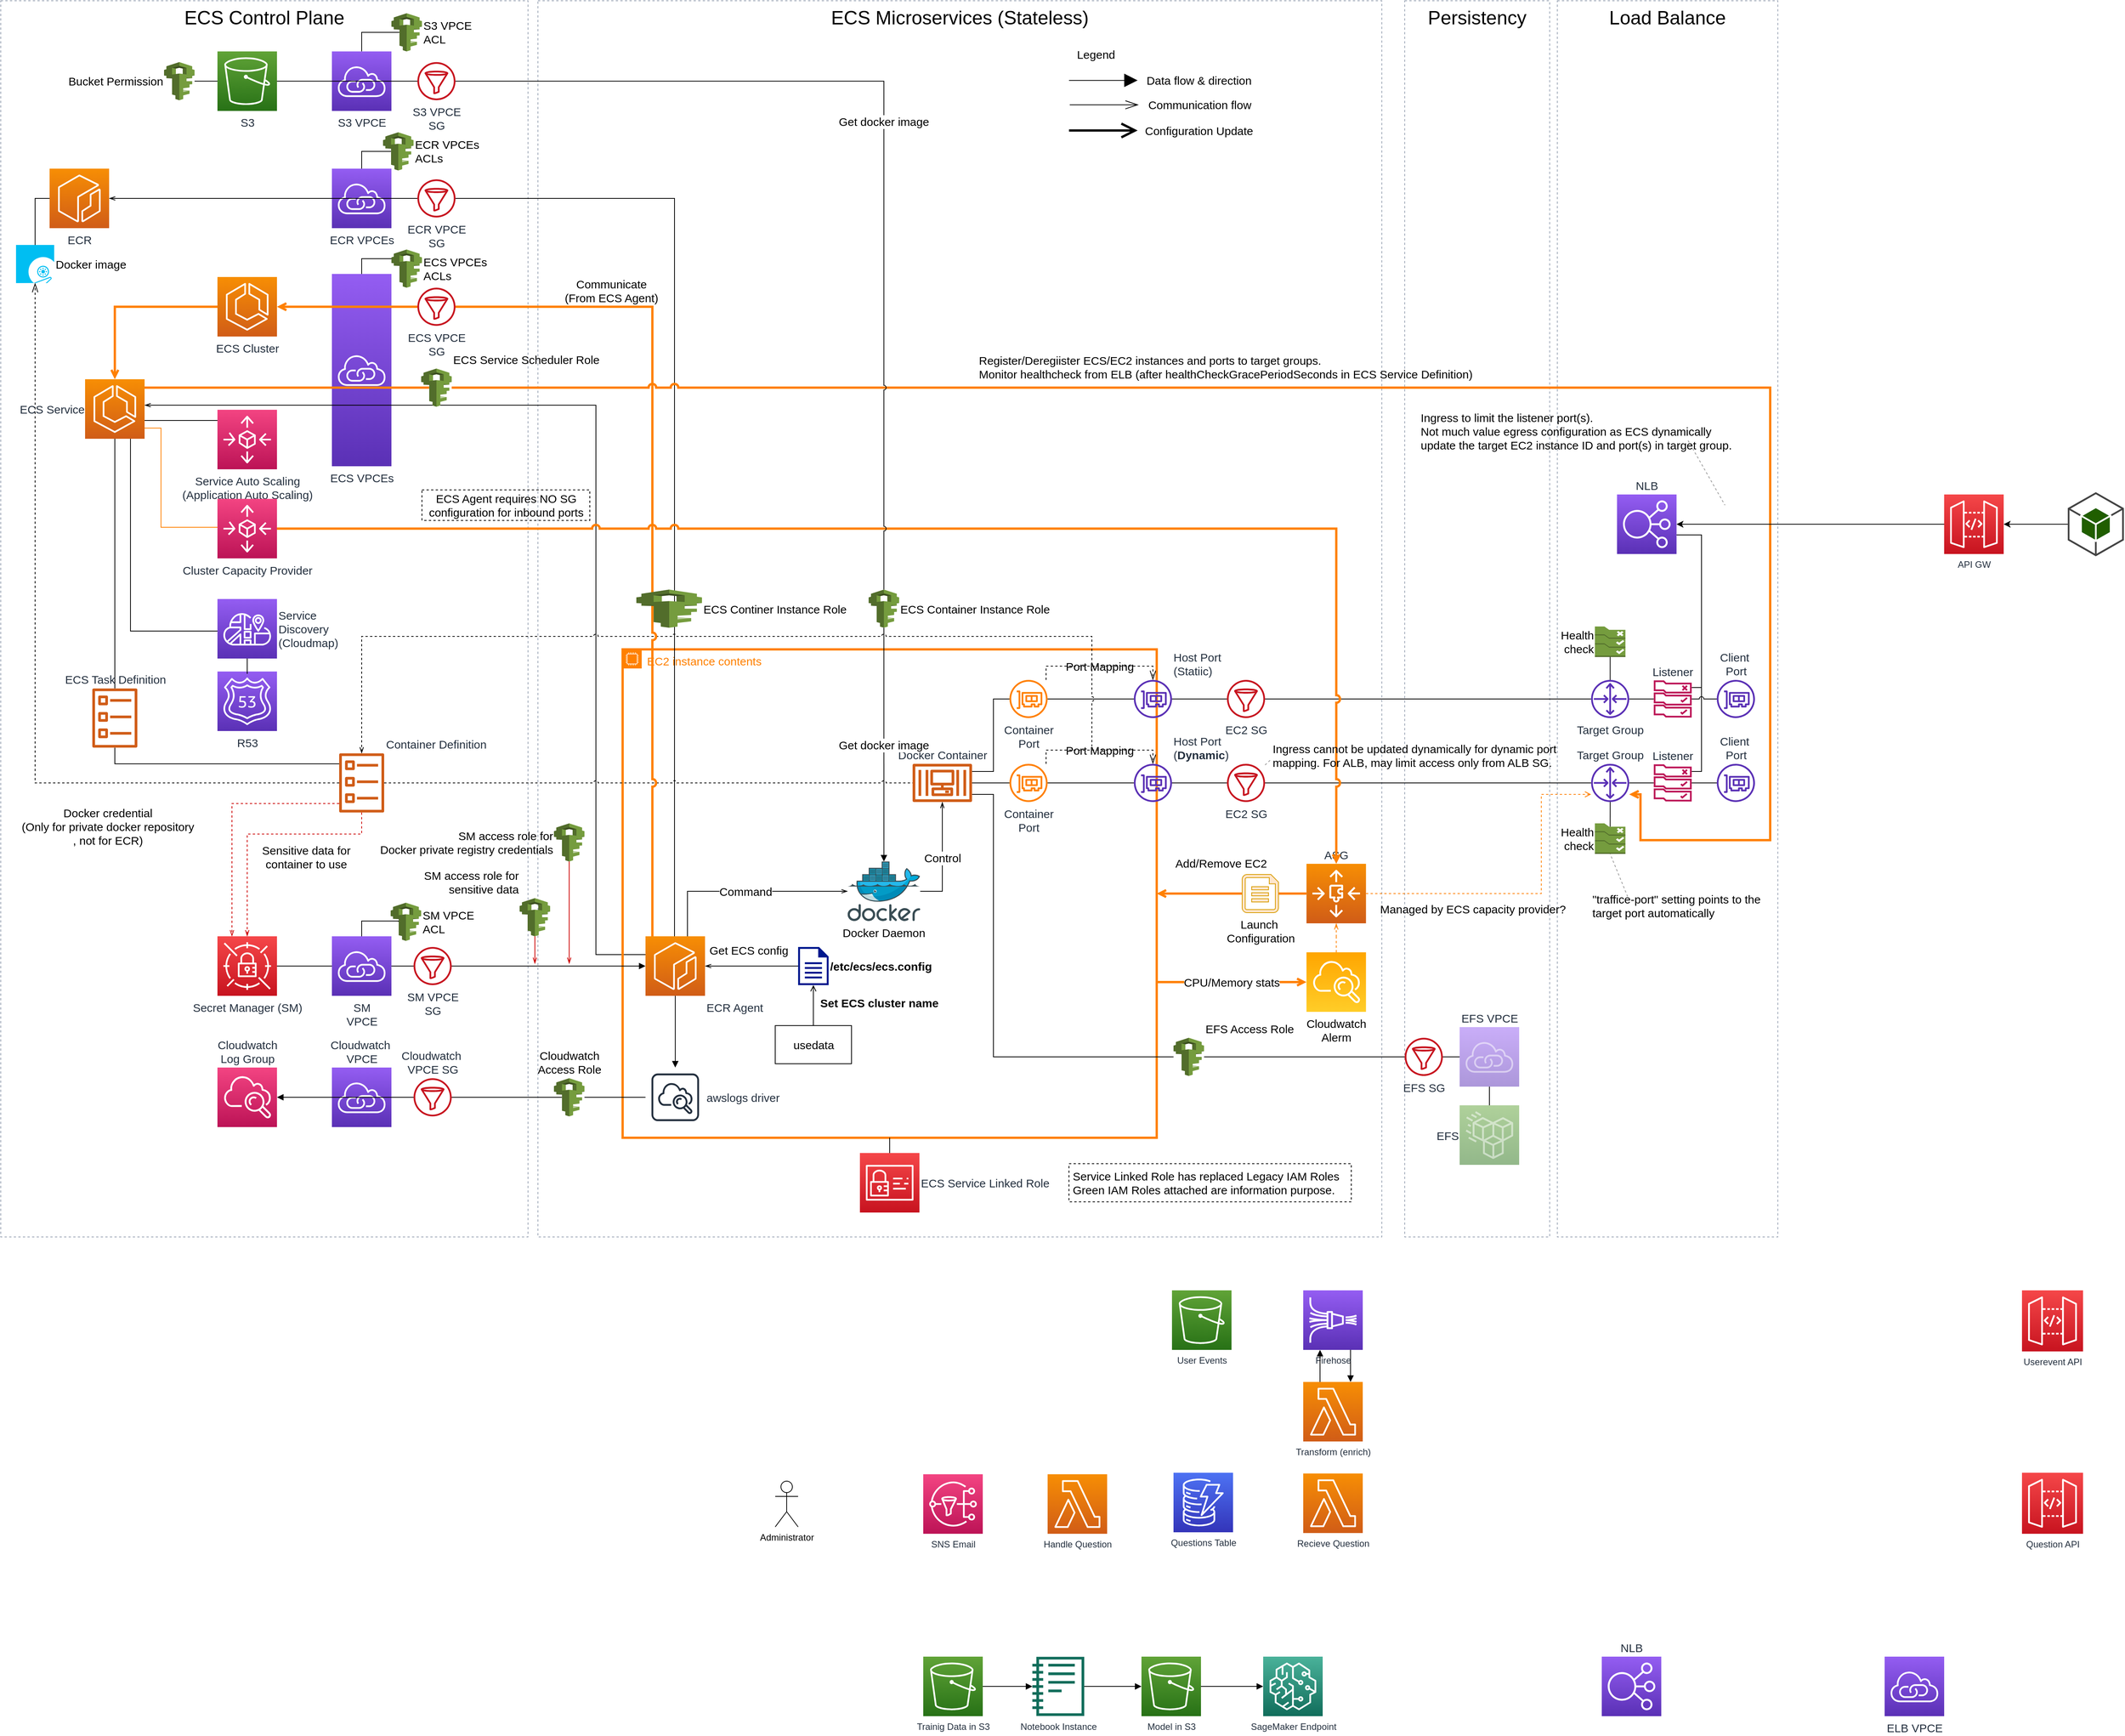 <mxfile version="12.6.5" type="device"><diagram id="Ht1M8jgEwFfnCIfOTk4-" name="Page-1"><mxGraphModel dx="2334" dy="1179" grid="1" gridSize="10" guides="1" tooltips="1" connect="1" arrows="1" fold="1" page="1" pageScale="1" pageWidth="3300" pageHeight="2339" math="0" shadow="0"><root><mxCell id="0"/><mxCell id="1" parent="0"/><mxCell id="Ta-mPM8KDDk0tejAnNR9-113" value="Load Balance" style="fillColor=none;strokeColor=#5A6C86;dashed=1;verticalAlign=top;fontStyle=0;fontColor=#000000;opacity=60;fontSize=25;" parent="1" vertex="1"><mxGeometry x="2041" y="30" width="289" height="1620" as="geometry"/></mxCell><mxCell id="6c5ic1bLfrySgsj-GJz1-40" value="Cloudwatch&amp;nbsp;&lt;br&gt;VPCE" style="outlineConnect=0;fontColor=#232F3E;gradientColor=#945DF2;gradientDirection=north;fillColor=#5A30B5;strokeColor=#ffffff;dashed=0;verticalLabelPosition=top;verticalAlign=bottom;align=center;html=1;fontSize=15;fontStyle=0;aspect=fixed;shape=mxgraph.aws4.resourceIcon;resIcon=mxgraph.aws4.vpc_privatelink;labelPosition=center;" parent="1" vertex="1"><mxGeometry x="435" y="1428.0" width="78" height="78" as="geometry"/></mxCell><mxCell id="Ta-mPM8KDDk0tejAnNR9-110" value="ECS Control Plane" style="fillColor=none;strokeColor=#5A6C86;dashed=1;verticalAlign=top;fontStyle=0;fontColor=#000000;opacity=60;fontSize=25;" parent="1" vertex="1"><mxGeometry x="1" y="30" width="691" height="1620" as="geometry"/></mxCell><mxCell id="Ta-mPM8KDDk0tejAnNR9-111" value="ECS Microservices (Stateless)" style="fillColor=none;strokeColor=#5A6C86;dashed=1;verticalAlign=top;fontStyle=0;fontColor=#000000;opacity=60;fontSize=25;" parent="1" vertex="1"><mxGeometry x="705" y="30" width="1106" height="1620" as="geometry"/></mxCell><mxCell id="Ta-mPM8KDDk0tejAnNR9-112" value="Persistency" style="fillColor=none;strokeColor=#5A6C86;dashed=1;verticalAlign=top;fontStyle=0;fontColor=#000000;opacity=60;fontSize=25;" parent="1" vertex="1"><mxGeometry x="1841" y="30" width="190" height="1620" as="geometry"/></mxCell><mxCell id="Ta-mPM8KDDk0tejAnNR9-104" style="edgeStyle=orthogonalEdgeStyle;rounded=0;orthogonalLoop=1;jettySize=auto;html=1;entryX=0.26;entryY=0.5;entryDx=0;entryDy=0;entryPerimeter=0;startArrow=none;startFill=0;endArrow=none;endFill=0;endSize=10;strokeColor=#000000;strokeWidth=1;fontSize=15;fontColor=#000000;" parent="1" source="D7yubiQC350o_mZMsrPp-9" target="Ta-mPM8KDDk0tejAnNR9-101" edge="1"><mxGeometry relative="1" as="geometry"/></mxCell><mxCell id="D7yubiQC350o_mZMsrPp-9" value="SM&lt;br&gt;VPCE" style="outlineConnect=0;fontColor=#232F3E;gradientColor=#945DF2;gradientDirection=north;fillColor=#5A30B5;strokeColor=#ffffff;dashed=0;verticalLabelPosition=bottom;verticalAlign=top;align=center;html=1;fontSize=15;fontStyle=0;aspect=fixed;shape=mxgraph.aws4.resourceIcon;resIcon=mxgraph.aws4.vpc_privatelink;" parent="1" vertex="1"><mxGeometry x="435" y="1256" width="78" height="78" as="geometry"/></mxCell><mxCell id="6c5ic1bLfrySgsj-GJz1-27" value="ECR VPCEs" style="outlineConnect=0;fontColor=#232F3E;gradientColor=#945DF2;gradientDirection=north;fillColor=#5A30B5;strokeColor=#ffffff;dashed=0;verticalLabelPosition=bottom;verticalAlign=top;align=center;html=1;fontSize=15;fontStyle=0;aspect=fixed;shape=mxgraph.aws4.resourceIcon;resIcon=mxgraph.aws4.vpc_privatelink;" parent="1" vertex="1"><mxGeometry x="435" y="250" width="78" height="78" as="geometry"/></mxCell><mxCell id="6c5ic1bLfrySgsj-GJz1-7" value="ECS VPCEs" style="outlineConnect=0;fontColor=#232F3E;gradientColor=#945DF2;gradientDirection=north;fillColor=#5A30B5;strokeColor=#ffffff;dashed=0;verticalLabelPosition=bottom;verticalAlign=top;align=center;html=1;fontSize=15;fontStyle=0;shape=mxgraph.aws4.resourceIcon;resIcon=mxgraph.aws4.vpc_privatelink;" parent="1" vertex="1"><mxGeometry x="435" y="388" width="78" height="252" as="geometry"/></mxCell><mxCell id="Ta-mPM8KDDk0tejAnNR9-88" value="Communicate&lt;br&gt;(From ECS Agent)" style="edgeStyle=orthogonalEdgeStyle;rounded=0;orthogonalLoop=1;jettySize=auto;html=1;startArrow=openThin;startFill=0;endArrow=none;endFill=0;endSize=10;strokeColor=#000000;strokeWidth=1;fontSize=15;fontColor=#000000;jumpStyle=arc;" parent="1" source="6c5ic1bLfrySgsj-GJz1-1" target="6c5ic1bLfrySgsj-GJz1-17" edge="1"><mxGeometry x="-0.141" y="151" relative="1" as="geometry"><Array as="points"><mxPoint x="781" y="560"/><mxPoint x="781" y="1280"/></Array><mxPoint x="20" y="1" as="offset"/></mxGeometry></mxCell><mxCell id="Ta-mPM8KDDk0tejAnNR9-123" style="edgeStyle=orthogonalEdgeStyle;rounded=0;orthogonalLoop=1;jettySize=auto;html=1;startArrow=none;startFill=0;endArrow=none;endFill=0;endSize=10;strokeColor=#000000;strokeWidth=1;fontSize=25;fontColor=#000000;" parent="1" source="6c5ic1bLfrySgsj-GJz1-1" target="D7yubiQC350o_mZMsrPp-12" edge="1"><mxGeometry relative="1" as="geometry"><Array as="points"><mxPoint x="171" y="856"/></Array></mxGeometry></mxCell><mxCell id="3zfPLCwm5vBzWey-gYgr-26" style="edgeStyle=orthogonalEdgeStyle;rounded=0;jumpStyle=arc;orthogonalLoop=1;jettySize=auto;html=1;labelBackgroundColor=none;startArrow=none;startFill=0;endArrow=none;endFill=0;strokeColor=#000000;strokeWidth=1;fontSize=15;" parent="1" source="6c5ic1bLfrySgsj-GJz1-1" target="3zfPLCwm5vBzWey-gYgr-23" edge="1"><mxGeometry relative="1" as="geometry"><Array as="points"><mxPoint x="251" y="580"/><mxPoint x="251" y="580"/></Array></mxGeometry></mxCell><mxCell id="3zfPLCwm5vBzWey-gYgr-27" style="edgeStyle=orthogonalEdgeStyle;rounded=0;jumpStyle=arc;orthogonalLoop=1;jettySize=auto;html=1;labelBackgroundColor=none;startArrow=none;startFill=0;endArrow=none;endFill=0;strokeColor=#FF8000;strokeWidth=1;fontSize=15;" parent="1" source="6c5ic1bLfrySgsj-GJz1-1" target="3zfPLCwm5vBzWey-gYgr-25" edge="1"><mxGeometry relative="1" as="geometry"><Array as="points"><mxPoint x="211" y="590"/><mxPoint x="211" y="720"/></Array></mxGeometry></mxCell><mxCell id="6c5ic1bLfrySgsj-GJz1-1" value="ECS Service" style="outlineConnect=0;fontColor=#232F3E;gradientColor=#F78E04;gradientDirection=north;fillColor=#D05C17;strokeColor=#ffffff;dashed=0;verticalLabelPosition=middle;verticalAlign=middle;align=right;html=1;fontSize=15;fontStyle=0;aspect=fixed;shape=mxgraph.aws4.resourceIcon;resIcon=mxgraph.aws4.ecs;labelPosition=left;" parent="1" vertex="1"><mxGeometry x="111.5" y="526" width="78" height="78" as="geometry"/></mxCell><mxCell id="Ta-mPM8KDDk0tejAnNR9-79" style="edgeStyle=orthogonalEdgeStyle;rounded=0;orthogonalLoop=1;jettySize=auto;html=1;startArrow=openThin;startFill=0;endArrow=none;endFill=0;strokeColor=#000000;strokeWidth=1;fontSize=15;fontColor=#000000;" parent="1" source="6c5ic1bLfrySgsj-GJz1-4" target="6c5ic1bLfrySgsj-GJz1-31" edge="1"><mxGeometry relative="1" as="geometry"/></mxCell><UserObject label="ECR" link="https://docs.aws.amazon.com/AmazonECR/latest/userguide/ECR_on_ECS.html" id="6c5ic1bLfrySgsj-GJz1-4"><mxCell style="outlineConnect=0;fontColor=#232F3E;gradientColor=#F78E04;gradientDirection=north;fillColor=#D05C17;strokeColor=#ffffff;dashed=0;verticalLabelPosition=bottom;verticalAlign=top;align=center;html=1;fontSize=15;fontStyle=0;aspect=fixed;shape=mxgraph.aws4.resourceIcon;resIcon=mxgraph.aws4.ecr;" parent="1" vertex="1"><mxGeometry x="65" y="250" width="78" height="78" as="geometry"/></mxCell></UserObject><mxCell id="Ta-mPM8KDDk0tejAnNR9-56" style="edgeStyle=orthogonalEdgeStyle;rounded=0;orthogonalLoop=1;jettySize=auto;html=1;endArrow=open;endFill=0;strokeColor=#FF8000;strokeWidth=3;fontSize=15;fontColor=#FF8000;" parent="1" source="6c5ic1bLfrySgsj-GJz1-6" target="D7yubiQC350o_mZMsrPp-1" edge="1"><mxGeometry relative="1" as="geometry"/></mxCell><mxCell id="6c5ic1bLfrySgsj-GJz1-6" value="ECS VPCE&lt;br&gt;SG" style="outlineConnect=0;fontColor=#232F3E;gradientColor=none;fillColor=#C7131F;strokeColor=none;dashed=0;verticalLabelPosition=bottom;verticalAlign=top;align=center;html=1;fontSize=15;fontStyle=0;aspect=fixed;pointerEvents=1;shape=mxgraph.aws4.filtering_rule;" parent="1" vertex="1"><mxGeometry x="547" y="406" width="50" height="50" as="geometry"/></mxCell><mxCell id="Ta-mPM8KDDk0tejAnNR9-43" value="CPU/Memory stats" style="edgeStyle=orthogonalEdgeStyle;rounded=0;orthogonalLoop=1;jettySize=auto;html=1;endArrow=open;endFill=0;strokeWidth=3;fontSize=15;strokeColor=#FF8000;" parent="1" target="6c5ic1bLfrySgsj-GJz1-58" edge="1"><mxGeometry relative="1" as="geometry"><mxPoint x="1516" y="1316" as="sourcePoint"/><mxPoint x="1711" y="1306" as="targetPoint"/><Array as="points"><mxPoint x="1591" y="1316"/><mxPoint x="1591" y="1316"/></Array></mxGeometry></mxCell><mxCell id="6c5ic1bLfrySgsj-GJz1-10" value="EC2 instance contents" style="points=[[0,0],[0.25,0],[0.5,0],[0.75,0],[1,0],[1,0.25],[1,0.5],[1,0.75],[1,1],[0.75,1],[0.5,1],[0.25,1],[0,1],[0,0.75],[0,0.5],[0,0.25]];outlineConnect=0;gradientColor=none;html=1;whiteSpace=wrap;fontSize=15;fontStyle=0;shape=mxgraph.aws4.group;grIcon=mxgraph.aws4.group_ec2_instance_contents;strokeColor=#FF8000;fillColor=none;verticalAlign=top;align=left;spacingLeft=30;fontColor=#FF8000;dashed=0;strokeWidth=3;" parent="1" vertex="1"><mxGeometry x="816" y="880" width="700" height="640" as="geometry"/></mxCell><mxCell id="Ta-mPM8KDDk0tejAnNR9-63" value="Control" style="edgeStyle=orthogonalEdgeStyle;rounded=0;orthogonalLoop=1;jettySize=auto;html=1;endArrow=openThin;endFill=0;strokeColor=#000000;strokeWidth=1;fontSize=15;fontColor=#000000;" parent="1" source="6c5ic1bLfrySgsj-GJz1-11" target="6c5ic1bLfrySgsj-GJz1-12" edge="1"><mxGeometry relative="1" as="geometry"><Array as="points"><mxPoint x="1235" y="1197"/></Array></mxGeometry></mxCell><mxCell id="6c5ic1bLfrySgsj-GJz1-11" value="Docker Daemon" style="aspect=fixed;html=1;points=[];align=center;image;fontSize=15;image=img/lib/mscae/Docker.svg;" parent="1" vertex="1"><mxGeometry x="1110.88" y="1158" width="95.12" height="78" as="geometry"/></mxCell><mxCell id="Ta-mPM8KDDk0tejAnNR9-35" style="edgeStyle=orthogonalEdgeStyle;rounded=0;orthogonalLoop=1;jettySize=auto;html=1;endArrow=none;endFill=0;fontSize=15;jumpStyle=arc;" parent="1" source="6c5ic1bLfrySgsj-GJz1-12" target="6c5ic1bLfrySgsj-GJz1-37" edge="1"><mxGeometry relative="1" as="geometry"><Array as="points"><mxPoint x="1302" y="1070"/><mxPoint x="1302" y="1414"/></Array></mxGeometry></mxCell><mxCell id="Ta-mPM8KDDk0tejAnNR9-107" style="edgeStyle=orthogonalEdgeStyle;rounded=0;orthogonalLoop=1;jettySize=auto;html=1;startArrow=none;startFill=0;endArrow=none;endFill=0;endSize=10;strokeColor=#000000;strokeWidth=1;fontSize=15;fontColor=#000000;" parent="1" source="6c5ic1bLfrySgsj-GJz1-12" target="6c5ic1bLfrySgsj-GJz1-43" edge="1"><mxGeometry relative="1" as="geometry"><Array as="points"><mxPoint x="1302" y="1040"/><mxPoint x="1302" y="945"/></Array></mxGeometry></mxCell><mxCell id="6c5ic1bLfrySgsj-GJz1-12" value="Docker Container" style="outlineConnect=0;fontColor=#232F3E;gradientColor=none;fillColor=#D05C17;strokeColor=none;dashed=0;verticalLabelPosition=top;verticalAlign=bottom;align=center;html=1;fontSize=15;fontStyle=0;aspect=fixed;pointerEvents=1;shape=mxgraph.aws4.container_3;labelPosition=center;" parent="1" vertex="1"><mxGeometry x="1196" y="1030" width="78" height="50" as="geometry"/></mxCell><mxCell id="Ta-mPM8KDDk0tejAnNR9-59" value="Set ECS cluster name" style="edgeStyle=orthogonalEdgeStyle;rounded=0;orthogonalLoop=1;jettySize=auto;html=1;endArrow=open;endFill=0;strokeColor=#000000;strokeWidth=1;fontSize=15;fontColor=#000000;fontStyle=1" parent="1" source="6c5ic1bLfrySgsj-GJz1-13" target="6c5ic1bLfrySgsj-GJz1-14" edge="1"><mxGeometry x="0.094" y="-86" relative="1" as="geometry"><mxPoint y="-1" as="offset"/></mxGeometry></mxCell><UserObject label="usedata" link="https://docs.aws.amazon.com/AmazonECS/latest/developerguide/bootstrap_container_instance.html" id="6c5ic1bLfrySgsj-GJz1-13"><mxCell style="html=1;dashed=0;whitespace=wrap;fontSize=15;" parent="1" vertex="1"><mxGeometry x="1016" y="1373" width="100" height="50" as="geometry"/></mxCell></UserObject><UserObject label="/etc/ecs/ecs.config" link="https://docs.aws.amazon.com/AmazonECS/latest/developerguide/ecs-agent-config.html" id="6c5ic1bLfrySgsj-GJz1-14"><mxCell style="aspect=fixed;pointerEvents=1;shadow=0;dashed=0;html=1;strokeColor=none;labelPosition=right;verticalLabelPosition=middle;verticalAlign=middle;align=left;fillColor=#00188D;shape=mxgraph.mscae.enterprise.document;fontSize=15;fontStyle=1" parent="1" vertex="1"><mxGeometry x="1046" y="1270" width="40" height="50" as="geometry"/></mxCell></UserObject><mxCell id="6c5ic1bLfrySgsj-GJz1-15" value="Cloudwatch&lt;br style=&quot;font-size: 15px;&quot;&gt;Log Group" style="outlineConnect=0;fontColor=#232F3E;gradientColor=#F34482;gradientDirection=north;fillColor=#BC1356;strokeColor=#ffffff;dashed=0;verticalLabelPosition=top;verticalAlign=bottom;align=center;html=1;fontSize=15;fontStyle=0;aspect=fixed;shape=mxgraph.aws4.resourceIcon;resIcon=mxgraph.aws4.cloudwatch;labelPosition=center;" parent="1" vertex="1"><mxGeometry x="285" y="1428.0" width="78" height="78" as="geometry"/></mxCell><mxCell id="6c5ic1bLfrySgsj-GJz1-16" value="awslogs driver" style="outlineConnect=0;fontColor=#232F3E;gradientColor=none;strokeColor=#232F3E;fillColor=#ffffff;dashed=0;verticalLabelPosition=middle;verticalAlign=middle;align=left;html=1;fontSize=15;fontStyle=0;aspect=fixed;shape=mxgraph.aws4.resourceIcon;resIcon=mxgraph.aws4.instance_with_cloudwatch;labelPosition=right;" parent="1" vertex="1"><mxGeometry x="846" y="1428" width="78" height="78" as="geometry"/></mxCell><mxCell id="Ta-mPM8KDDk0tejAnNR9-10" value="" style="edgeStyle=orthogonalEdgeStyle;rounded=0;orthogonalLoop=1;jettySize=auto;html=1;fontSize=15;endArrow=block;endFill=1;" parent="1" source="6c5ic1bLfrySgsj-GJz1-17" target="6c5ic1bLfrySgsj-GJz1-16" edge="1"><mxGeometry relative="1" as="geometry"><mxPoint x="885.0" y="1362" as="sourcePoint"/></mxGeometry></mxCell><mxCell id="Ta-mPM8KDDk0tejAnNR9-58" value="Get ECS config" style="edgeStyle=orthogonalEdgeStyle;rounded=0;orthogonalLoop=1;jettySize=auto;html=1;endArrow=none;endFill=0;strokeColor=#000000;strokeWidth=1;fontSize=15;fontColor=#000000;entryX=0;entryY=0.5;entryDx=0;entryDy=0;entryPerimeter=0;startArrow=openThin;startFill=0;" parent="1" source="6c5ic1bLfrySgsj-GJz1-17" target="6c5ic1bLfrySgsj-GJz1-14" edge="1"><mxGeometry x="-0.049" y="21" relative="1" as="geometry"><mxPoint x="1004" y="1295" as="targetPoint"/><mxPoint x="-1" as="offset"/></mxGeometry></mxCell><mxCell id="Ta-mPM8KDDk0tejAnNR9-67" value="Command" style="edgeStyle=orthogonalEdgeStyle;rounded=0;orthogonalLoop=1;jettySize=auto;html=1;startArrow=none;startFill=0;endArrow=openThin;endFill=0;strokeColor=#000000;strokeWidth=1;fontSize=15;fontColor=#000000;" parent="1" source="6c5ic1bLfrySgsj-GJz1-17" target="6c5ic1bLfrySgsj-GJz1-11" edge="1"><mxGeometry relative="1" as="geometry"><Array as="points"><mxPoint x="901" y="1197"/></Array></mxGeometry></mxCell><mxCell id="Ta-mPM8KDDk0tejAnNR9-68" style="edgeStyle=orthogonalEdgeStyle;rounded=0;orthogonalLoop=1;jettySize=auto;html=1;startArrow=none;startFill=0;endArrow=none;endFill=0;strokeColor=#000000;strokeWidth=1;fontSize=15;fontColor=#000000;jumpStyle=arc;" parent="1" source="6c5ic1bLfrySgsj-GJz1-17" target="6c5ic1bLfrySgsj-GJz1-31" edge="1"><mxGeometry relative="1" as="geometry"><Array as="points"><mxPoint x="884" y="289"/></Array></mxGeometry></mxCell><UserObject label="ECR Agent" link="https://docs.aws.amazon.com/AmazonECS/latest/developerguide/ECS_agent.html" id="6c5ic1bLfrySgsj-GJz1-17"><mxCell style="outlineConnect=0;fontColor=#232F3E;gradientColor=#F78E04;gradientDirection=north;fillColor=#D05C17;strokeColor=#ffffff;dashed=0;verticalLabelPosition=bottom;verticalAlign=top;align=left;html=1;fontSize=15;fontStyle=0;aspect=fixed;shape=mxgraph.aws4.resourceIcon;resIcon=mxgraph.aws4.ecr;labelPosition=right;" parent="1" vertex="1"><mxGeometry x="846" y="1256.0" width="78" height="78" as="geometry"/></mxCell></UserObject><mxCell id="Ta-mPM8KDDk0tejAnNR9-80" style="edgeStyle=orthogonalEdgeStyle;rounded=0;orthogonalLoop=1;jettySize=auto;html=1;startArrow=none;startFill=0;endArrow=none;endFill=0;strokeColor=#000000;strokeWidth=1;fontSize=15;fontColor=#000000;" parent="1" source="6c5ic1bLfrySgsj-GJz1-25" target="6c5ic1bLfrySgsj-GJz1-4" edge="1"><mxGeometry relative="1" as="geometry"><Array as="points"><mxPoint x="46" y="289"/></Array></mxGeometry></mxCell><mxCell id="6c5ic1bLfrySgsj-GJz1-25" value="Docker image" style="verticalLabelPosition=middle;html=1;verticalAlign=middle;align=left;strokeColor=none;fillColor=#00BEF2;shape=mxgraph.azure.operating_system_image;shadow=0;fontSize=15;labelPosition=right;" parent="1" vertex="1"><mxGeometry x="21" y="350" width="50" height="50" as="geometry"/></mxCell><mxCell id="6c5ic1bLfrySgsj-GJz1-26" value="S3 VPCE&lt;br&gt;ACL" style="outlineConnect=0;dashed=0;verticalLabelPosition=middle;verticalAlign=middle;align=left;html=1;shape=mxgraph.aws3.iam;fillColor=#759C3E;gradientColor=none;shadow=0;fontSize=15;labelPosition=right;" parent="1" vertex="1"><mxGeometry x="513" y="46.35" width="40" height="50" as="geometry"/></mxCell><mxCell id="Ta-mPM8KDDk0tejAnNR9-95" style="edgeStyle=orthogonalEdgeStyle;rounded=0;orthogonalLoop=1;jettySize=auto;html=1;entryX=0.26;entryY=0.5;entryDx=0;entryDy=0;entryPerimeter=0;startArrow=none;startFill=0;endArrow=none;endFill=0;endSize=10;strokeColor=#000000;strokeWidth=1;fontSize=15;fontColor=#000000;" parent="1" source="6c5ic1bLfrySgsj-GJz1-27" target="Ta-mPM8KDDk0tejAnNR9-94" edge="1"><mxGeometry relative="1" as="geometry"><Array as="points"><mxPoint x="474" y="227"/></Array></mxGeometry></mxCell><mxCell id="Ta-mPM8KDDk0tejAnNR9-91" value="" style="edgeStyle=orthogonalEdgeStyle;rounded=0;orthogonalLoop=1;jettySize=auto;html=1;startArrow=none;startFill=0;endArrow=none;endFill=0;endSize=10;strokeColor=#000000;strokeWidth=1;fontSize=15;fontColor=#000000;entryX=0.26;entryY=0.5;entryDx=0;entryDy=0;entryPerimeter=0;" parent="1" source="6c5ic1bLfrySgsj-GJz1-28" target="6c5ic1bLfrySgsj-GJz1-26" edge="1"><mxGeometry relative="1" as="geometry"><mxPoint x="474" y="16.35" as="targetPoint"/><Array as="points"><mxPoint x="474" y="71"/></Array></mxGeometry></mxCell><mxCell id="6c5ic1bLfrySgsj-GJz1-28" value="S3 VPCE" style="outlineConnect=0;fontColor=#232F3E;gradientColor=#945DF2;gradientDirection=north;fillColor=#5A30B5;strokeColor=#ffffff;dashed=0;verticalLabelPosition=bottom;verticalAlign=top;align=center;html=1;fontSize=15;fontStyle=0;aspect=fixed;shape=mxgraph.aws4.resourceIcon;resIcon=mxgraph.aws4.vpc_privatelink;" parent="1" vertex="1"><mxGeometry x="435" y="96.35" width="78" height="78" as="geometry"/></mxCell><mxCell id="Ta-mPM8KDDk0tejAnNR9-65" value="" style="edgeStyle=orthogonalEdgeStyle;rounded=0;orthogonalLoop=1;jettySize=auto;html=1;startArrow=none;startFill=0;endArrow=none;endFill=0;strokeColor=#000000;strokeWidth=1;fontSize=15;fontColor=#000000;" parent="1" source="6c5ic1bLfrySgsj-GJz1-30" target="6c5ic1bLfrySgsj-GJz1-32" edge="1"><mxGeometry relative="1" as="geometry"/></mxCell><mxCell id="6c5ic1bLfrySgsj-GJz1-30" value="S3" style="outlineConnect=0;fontColor=#232F3E;gradientColor=#60A337;gradientDirection=north;fillColor=#277116;strokeColor=#ffffff;dashed=0;verticalLabelPosition=bottom;verticalAlign=top;align=center;html=1;fontSize=15;fontStyle=0;aspect=fixed;shape=mxgraph.aws4.resourceIcon;resIcon=mxgraph.aws4.s3;shadow=0;" parent="1" vertex="1"><mxGeometry x="285" y="96.35" width="78" height="78" as="geometry"/></mxCell><mxCell id="6c5ic1bLfrySgsj-GJz1-31" value="ECR VPCE&lt;br&gt;SG" style="outlineConnect=0;fontColor=#232F3E;gradientColor=none;fillColor=#C7131F;strokeColor=none;dashed=0;verticalLabelPosition=bottom;verticalAlign=top;align=center;html=1;fontSize=15;fontStyle=0;aspect=fixed;pointerEvents=1;shape=mxgraph.aws4.filtering_rule;" parent="1" vertex="1"><mxGeometry x="547" y="264" width="50" height="50" as="geometry"/></mxCell><mxCell id="Ta-mPM8KDDk0tejAnNR9-64" value="Get docker image" style="edgeStyle=orthogonalEdgeStyle;rounded=0;orthogonalLoop=1;jettySize=auto;html=1;endArrow=block;endFill=1;strokeColor=#000000;strokeWidth=1;fontSize=15;fontColor=#000000;jumpStyle=arc;" parent="1" source="3zfPLCwm5vBzWey-gYgr-41" target="6c5ic1bLfrySgsj-GJz1-11" edge="1"><mxGeometry relative="1" as="geometry"/></mxCell><mxCell id="6c5ic1bLfrySgsj-GJz1-32" value="S3 VPCE&lt;br&gt;SG" style="outlineConnect=0;fontColor=#232F3E;gradientColor=none;fillColor=#C7131F;strokeColor=none;dashed=0;verticalLabelPosition=bottom;verticalAlign=top;align=center;html=1;fontSize=15;fontStyle=0;aspect=fixed;pointerEvents=1;shape=mxgraph.aws4.filtering_rule;" parent="1" vertex="1"><mxGeometry x="547" y="110.35" width="50" height="50" as="geometry"/></mxCell><mxCell id="Ta-mPM8KDDk0tejAnNR9-100" value="" style="edgeStyle=orthogonalEdgeStyle;rounded=0;orthogonalLoop=1;jettySize=auto;html=1;startArrow=none;startFill=0;endArrow=none;endFill=0;endSize=10;strokeColor=#000000;strokeWidth=1;fontSize=15;fontColor=#000000;" parent="1" source="6c5ic1bLfrySgsj-GJz1-33" target="6c5ic1bLfrySgsj-GJz1-30" edge="1"><mxGeometry relative="1" as="geometry"/></mxCell><mxCell id="6c5ic1bLfrySgsj-GJz1-33" value="Bucket Permission" style="outlineConnect=0;dashed=0;verticalLabelPosition=middle;verticalAlign=middle;align=right;html=1;shape=mxgraph.aws3.iam;fillColor=#759C3E;gradientColor=none;shadow=0;fontSize=15;labelPosition=left;" parent="1" vertex="1"><mxGeometry x="215" y="110.35" width="40" height="50" as="geometry"/></mxCell><mxCell id="6c5ic1bLfrySgsj-GJz1-34" value="Cloudwatch&amp;nbsp;&lt;br&gt;VPCE SG" style="outlineConnect=0;fontColor=#232F3E;gradientColor=none;fillColor=#C7131F;strokeColor=none;dashed=0;verticalLabelPosition=top;verticalAlign=bottom;align=center;html=1;fontSize=15;fontStyle=0;aspect=fixed;pointerEvents=1;shape=mxgraph.aws4.filtering_rule;labelPosition=center;" parent="1" vertex="1"><mxGeometry x="542" y="1442" width="50" height="50" as="geometry"/></mxCell><mxCell id="Ta-mPM8KDDk0tejAnNR9-37" value="" style="edgeStyle=orthogonalEdgeStyle;rounded=0;orthogonalLoop=1;jettySize=auto;html=1;endArrow=none;endFill=0;fontSize=15;" parent="1" source="6c5ic1bLfrySgsj-GJz1-37" target="3zfPLCwm5vBzWey-gYgr-21" edge="1"><mxGeometry relative="1" as="geometry"><mxPoint x="1945.003" y="1414" as="targetPoint"/></mxGeometry></mxCell><UserObject label="EFS Access Role" link="https://docs.aws.amazon.com/efs/latest/ug/iam-access-control-nfs-efs.html" id="6c5ic1bLfrySgsj-GJz1-37"><mxCell style="outlineConnect=0;dashed=0;verticalLabelPosition=top;verticalAlign=bottom;align=left;html=1;shape=mxgraph.aws3.iam;fillColor=#759C3E;gradientColor=none;shadow=0;fontSize=15;labelPosition=right;" parent="1" vertex="1"><mxGeometry x="1538" y="1389" width="40" height="50" as="geometry"/></mxCell></UserObject><mxCell id="Ta-mPM8KDDk0tejAnNR9-25" value="" style="edgeStyle=orthogonalEdgeStyle;rounded=0;orthogonalLoop=1;jettySize=auto;html=1;endArrow=none;endFill=0;fontSize=15;" parent="1" source="6c5ic1bLfrySgsj-GJz1-38" target="6c5ic1bLfrySgsj-GJz1-44" edge="1"><mxGeometry relative="1" as="geometry"/></mxCell><mxCell id="6c5ic1bLfrySgsj-GJz1-38" value="EC2 SG" style="outlineConnect=0;fontColor=#232F3E;gradientColor=none;fillColor=#C7131F;strokeColor=none;dashed=0;verticalLabelPosition=bottom;verticalAlign=top;align=center;html=1;fontSize=15;fontStyle=0;aspect=fixed;pointerEvents=1;shape=mxgraph.aws4.filtering_rule;" parent="1" vertex="1"><mxGeometry x="1608" y="920" width="50" height="50" as="geometry"/></mxCell><mxCell id="Ta-mPM8KDDk0tejAnNR9-20" value="" style="edgeStyle=orthogonalEdgeStyle;rounded=0;orthogonalLoop=1;jettySize=auto;html=1;endArrow=block;endFill=1;fontSize=15;labelPosition=center;verticalLabelPosition=top;align=center;verticalAlign=bottom;" parent="1" source="6c5ic1bLfrySgsj-GJz1-34" target="6c5ic1bLfrySgsj-GJz1-15" edge="1"><mxGeometry relative="1" as="geometry"/></mxCell><mxCell id="Ta-mPM8KDDk0tejAnNR9-33" style="edgeStyle=orthogonalEdgeStyle;rounded=0;orthogonalLoop=1;jettySize=auto;html=1;endArrow=none;endFill=0;fontSize=15;" parent="1" source="6c5ic1bLfrySgsj-GJz1-41" target="6c5ic1bLfrySgsj-GJz1-42" edge="1"><mxGeometry relative="1" as="geometry"/></mxCell><mxCell id="6c5ic1bLfrySgsj-GJz1-41" value="Host Port&lt;br style=&quot;font-size: 15px&quot;&gt;(&lt;b&gt;Dynamic&lt;/b&gt;)" style="outlineConnect=0;fontColor=#232F3E;gradientColor=none;fillColor=#5A30B5;strokeColor=none;dashed=0;verticalLabelPosition=top;verticalAlign=bottom;align=left;html=1;fontSize=15;fontStyle=0;aspect=fixed;pointerEvents=1;shape=mxgraph.aws4.elastic_network_interface;shadow=0;labelPosition=right;" parent="1" vertex="1"><mxGeometry x="1486" y="1030" width="50" height="50" as="geometry"/></mxCell><mxCell id="Ta-mPM8KDDk0tejAnNR9-34" style="edgeStyle=orthogonalEdgeStyle;rounded=0;orthogonalLoop=1;jettySize=auto;html=1;endArrow=none;endFill=0;fontSize=15;" parent="1" source="6c5ic1bLfrySgsj-GJz1-42" target="6c5ic1bLfrySgsj-GJz1-12" edge="1"><mxGeometry relative="1" as="geometry"/></mxCell><mxCell id="Ta-mPM8KDDk0tejAnNR9-84" value="Port Mapping" style="edgeStyle=orthogonalEdgeStyle;rounded=0;orthogonalLoop=1;jettySize=auto;html=1;dashed=1;startArrow=none;startFill=0;endArrow=openThin;endFill=0;endSize=10;strokeColor=#000000;strokeWidth=1;fontSize=15;fontColor=#000000;labelBackgroundColor=none;" parent="1" source="6c5ic1bLfrySgsj-GJz1-42" target="6c5ic1bLfrySgsj-GJz1-41" edge="1"><mxGeometry relative="1" as="geometry"><Array as="points"><mxPoint x="1371" y="1012"/><mxPoint x="1511" y="1012"/></Array></mxGeometry></mxCell><mxCell id="6c5ic1bLfrySgsj-GJz1-42" value="Container&lt;br&gt;Port" style="outlineConnect=0;fontColor=#232F3E;gradientColor=none;fillColor=#FF8000;strokeColor=none;dashed=0;verticalLabelPosition=bottom;verticalAlign=top;align=center;html=1;fontSize=15;fontStyle=0;aspect=fixed;pointerEvents=1;shape=mxgraph.aws4.elastic_network_interface;shadow=0;" parent="1" vertex="1"><mxGeometry x="1323" y="1030" width="50" height="50" as="geometry"/></mxCell><mxCell id="Ta-mPM8KDDk0tejAnNR9-83" value="Port Mapping" style="edgeStyle=orthogonalEdgeStyle;rounded=0;orthogonalLoop=1;jettySize=auto;html=1;dashed=1;startArrow=none;startFill=0;endArrow=openThin;endFill=0;endSize=10;strokeColor=#000000;strokeWidth=1;fontSize=15;fontColor=#000000;labelBackgroundColor=none;" parent="1" source="6c5ic1bLfrySgsj-GJz1-43" target="6c5ic1bLfrySgsj-GJz1-44" edge="1"><mxGeometry relative="1" as="geometry"><mxPoint x="1371.0" y="839.997" as="targetPoint"/><Array as="points"><mxPoint x="1371" y="902"/><mxPoint x="1511" y="902"/></Array></mxGeometry></mxCell><mxCell id="6c5ic1bLfrySgsj-GJz1-43" value="Container&lt;br&gt;Port" style="outlineConnect=0;fontColor=#232F3E;gradientColor=none;fillColor=#FF8000;strokeColor=none;dashed=0;verticalLabelPosition=bottom;verticalAlign=top;align=center;html=1;fontSize=15;fontStyle=0;aspect=fixed;pointerEvents=1;shape=mxgraph.aws4.elastic_network_interface;shadow=0;" parent="1" vertex="1"><mxGeometry x="1323" y="920" width="50" height="50" as="geometry"/></mxCell><mxCell id="Ta-mPM8KDDk0tejAnNR9-28" style="edgeStyle=orthogonalEdgeStyle;rounded=0;orthogonalLoop=1;jettySize=auto;html=1;endArrow=none;endFill=0;fontSize=15;" parent="1" source="6c5ic1bLfrySgsj-GJz1-44" target="6c5ic1bLfrySgsj-GJz1-43" edge="1"><mxGeometry relative="1" as="geometry"/></mxCell><mxCell id="6c5ic1bLfrySgsj-GJz1-44" value="Host Port&amp;nbsp;&lt;br&gt;(Statiic)" style="outlineConnect=0;fontColor=#232F3E;gradientColor=none;fillColor=#5A30B5;strokeColor=none;dashed=0;verticalLabelPosition=top;verticalAlign=bottom;align=left;html=1;fontSize=15;fontStyle=0;aspect=fixed;pointerEvents=1;shape=mxgraph.aws4.elastic_network_interface;shadow=0;labelPosition=right;" parent="1" vertex="1"><mxGeometry x="1486" y="920" width="50" height="50" as="geometry"/></mxCell><mxCell id="8gQnNICUe8zcELc4ebYu-15" style="edgeStyle=orthogonalEdgeStyle;rounded=0;jumpStyle=arc;orthogonalLoop=1;jettySize=auto;html=1;endArrow=none;endFill=0;strokeWidth=1;" parent="1" source="6c5ic1bLfrySgsj-GJz1-45" target="8gQnNICUe8zcELc4ebYu-6" edge="1"><mxGeometry relative="1" as="geometry"><Array as="points"><mxPoint x="2230" y="730"/><mxPoint x="2230" y="930"/></Array></mxGeometry></mxCell><mxCell id="8gQnNICUe8zcELc4ebYu-17" style="edgeStyle=orthogonalEdgeStyle;rounded=0;jumpStyle=arc;orthogonalLoop=1;jettySize=auto;html=1;endArrow=none;endFill=0;strokeWidth=1;" parent="1" source="6c5ic1bLfrySgsj-GJz1-45" target="8gQnNICUe8zcELc4ebYu-5" edge="1"><mxGeometry relative="1" as="geometry"><Array as="points"><mxPoint x="2230" y="730"/><mxPoint x="2230" y="1040"/></Array></mxGeometry></mxCell><mxCell id="6c5ic1bLfrySgsj-GJz1-45" value="NLB" style="outlineConnect=0;fontColor=#232F3E;gradientColor=#945DF2;gradientDirection=north;fillColor=#5A30B5;strokeColor=#ffffff;dashed=0;verticalLabelPosition=top;verticalAlign=bottom;align=center;html=1;fontSize=15;fontStyle=0;aspect=fixed;shape=mxgraph.aws4.resourceIcon;resIcon=mxgraph.aws4.elastic_load_balancing;shadow=0;labelPosition=center;" parent="1" vertex="1"><mxGeometry x="2119.25" y="677" width="78" height="78" as="geometry"/></mxCell><mxCell id="6c5ic1bLfrySgsj-GJz1-46" value="Target Group" style="outlineConnect=0;fontColor=#232F3E;gradientColor=none;fillColor=#5A30B5;strokeColor=none;dashed=0;verticalLabelPosition=top;verticalAlign=bottom;align=center;html=1;fontSize=15;fontStyle=0;aspect=fixed;pointerEvents=1;shape=mxgraph.aws4.router;shadow=0;labelPosition=center;" parent="1" vertex="1"><mxGeometry x="2085.25" y="1030" width="50" height="50" as="geometry"/></mxCell><mxCell id="6c5ic1bLfrySgsj-GJz1-47" value="Target Group" style="outlineConnect=0;fontColor=#232F3E;gradientColor=none;fillColor=#5A30B5;strokeColor=none;dashed=0;verticalLabelPosition=bottom;verticalAlign=top;align=center;html=1;fontSize=15;fontStyle=0;aspect=fixed;pointerEvents=1;shape=mxgraph.aws4.router;shadow=0;" parent="1" vertex="1"><mxGeometry x="2085.25" y="920" width="50" height="50" as="geometry"/></mxCell><mxCell id="Ta-mPM8KDDk0tejAnNR9-42" value="Managed by ECS capacity provider?" style="edgeStyle=orthogonalEdgeStyle;rounded=0;orthogonalLoop=1;jettySize=auto;html=1;endArrow=open;endFill=0;fontSize=15;strokeWidth=1;strokeColor=#FF8000;dashed=1;labelBackgroundColor=none;" parent="1" source="6c5ic1bLfrySgsj-GJz1-51" target="6c5ic1bLfrySgsj-GJz1-46" edge="1"><mxGeometry x="-0.342" y="-20" relative="1" as="geometry"><mxPoint as="offset"/><Array as="points"><mxPoint x="2020" y="1200"/><mxPoint x="2020" y="1070"/></Array></mxGeometry></mxCell><mxCell id="Ta-mPM8KDDk0tejAnNR9-109" value="" style="edgeStyle=orthogonalEdgeStyle;rounded=0;orthogonalLoop=1;jettySize=auto;html=1;startArrow=none;startFill=0;endArrow=none;endFill=0;endSize=10;strokeColor=#FF8000;strokeWidth=3;fontSize=15;fontColor=#000000;gradientColor=#ffa500;fillColor=#ffcd28;" parent="1" source="6c5ic1bLfrySgsj-GJz1-51" target="6c5ic1bLfrySgsj-GJz1-54" edge="1"><mxGeometry relative="1" as="geometry"/></mxCell><UserObject label="ASG" link="https://docs.aws.amazon.com/AmazonECS/latest/developerguide/tutorial-cluster-auto-scaling-cli.html" id="6c5ic1bLfrySgsj-GJz1-51"><mxCell style="outlineConnect=0;fontColor=#232F3E;gradientColor=#F78E04;gradientDirection=north;fillColor=#D05C17;strokeColor=#ffffff;dashed=0;verticalLabelPosition=top;verticalAlign=bottom;align=center;html=1;fontSize=15;fontStyle=0;aspect=fixed;shape=mxgraph.aws4.resourceIcon;resIcon=mxgraph.aws4.auto_scaling3;shadow=0;labelPosition=center;" parent="1" vertex="1"><mxGeometry x="1712.25" y="1161" width="78" height="78" as="geometry"/></mxCell></UserObject><mxCell id="Ta-mPM8KDDk0tejAnNR9-77" style="edgeStyle=orthogonalEdgeStyle;rounded=0;orthogonalLoop=1;jettySize=auto;html=1;startArrow=none;startFill=0;endArrow=none;endFill=0;strokeColor=#000000;strokeWidth=1;fontSize=15;fontColor=#000000;" parent="1" source="6c5ic1bLfrySgsj-GJz1-52" target="D7yubiQC350o_mZMsrPp-5" edge="1"><mxGeometry relative="1" as="geometry"><Array as="points"><mxPoint x="150" y="1030"/></Array></mxGeometry></mxCell><mxCell id="Ta-mPM8KDDk0tejAnNR9-119" value="" style="edgeStyle=orthogonalEdgeStyle;rounded=0;orthogonalLoop=1;jettySize=auto;html=1;startArrow=none;startFill=0;endArrow=none;endFill=0;endSize=10;strokeColor=#000000;strokeWidth=1;fontSize=25;fontColor=#000000;" parent="1" source="6c5ic1bLfrySgsj-GJz1-52" target="6c5ic1bLfrySgsj-GJz1-1" edge="1"><mxGeometry relative="1" as="geometry"><mxPoint x="207.5" y="729.772" as="targetPoint"/></mxGeometry></mxCell><mxCell id="6c5ic1bLfrySgsj-GJz1-52" value="ECS Task Definition" style="outlineConnect=0;fontColor=#232F3E;gradientColor=none;fillColor=#D05C17;strokeColor=none;dashed=0;verticalLabelPosition=top;verticalAlign=bottom;align=center;html=1;fontSize=15;fontStyle=0;aspect=fixed;pointerEvents=1;shape=mxgraph.aws4.ecs_task;shadow=0;labelPosition=center;" parent="1" vertex="1"><mxGeometry x="121" y="931" width="59" height="78" as="geometry"/></mxCell><mxCell id="Ta-mPM8KDDk0tejAnNR9-41" value="Add/Remove EC2" style="edgeStyle=orthogonalEdgeStyle;rounded=0;orthogonalLoop=1;jettySize=auto;html=1;endArrow=open;endFill=0;fontSize=15;strokeColor=#FF8000;strokeWidth=3;exitX=0;exitY=0.5;exitDx=0;exitDy=0;exitPerimeter=0;" parent="1" source="6c5ic1bLfrySgsj-GJz1-54" target="6c5ic1bLfrySgsj-GJz1-10" edge="1"><mxGeometry x="-0.518" y="-40" relative="1" as="geometry"><mxPoint x="-1" as="offset"/></mxGeometry></mxCell><mxCell id="6c5ic1bLfrySgsj-GJz1-54" value="Launch&amp;nbsp;&lt;br style=&quot;font-size: 15px;&quot;&gt;Configuration" style="verticalLabelPosition=bottom;html=1;verticalAlign=top;align=center;strokeColor=#d79b00;fillColor=#ffe6cc;shape=mxgraph.azure.file;pointerEvents=1;shadow=0;fontSize=15;" parent="1" vertex="1"><mxGeometry x="1628" y="1175" width="47.5" height="50" as="geometry"/></mxCell><UserObject label="EFS" link="https://docs.aws.amazon.com/AmazonECS/latest/developerguide/using_efs.html" id="6c5ic1bLfrySgsj-GJz1-55"><mxCell style="outlineConnect=0;fontColor=#232F3E;gradientColor=#60A337;gradientDirection=north;fillColor=#277116;strokeColor=#ffffff;dashed=0;verticalLabelPosition=middle;verticalAlign=middle;align=right;html=1;fontSize=15;fontStyle=0;aspect=fixed;shape=mxgraph.aws4.resourceIcon;resIcon=mxgraph.aws4.efs_standard;shadow=0;labelPosition=left;opacity=50;" parent="1" vertex="1"><mxGeometry x="1913" y="1477.5" width="78" height="78" as="geometry"/></mxCell></UserObject><mxCell id="Ta-mPM8KDDk0tejAnNR9-32" style="edgeStyle=orthogonalEdgeStyle;rounded=0;orthogonalLoop=1;jettySize=auto;html=1;endArrow=none;endFill=0;fontSize=15;" parent="1" source="6c5ic1bLfrySgsj-GJz1-56" target="6c5ic1bLfrySgsj-GJz1-41" edge="1"><mxGeometry relative="1" as="geometry"/></mxCell><mxCell id="6c5ic1bLfrySgsj-GJz1-56" value="EC2 SG" style="outlineConnect=0;fontColor=#232F3E;gradientColor=none;fillColor=#C7131F;strokeColor=none;dashed=0;verticalLabelPosition=bottom;verticalAlign=top;align=center;html=1;fontSize=15;fontStyle=0;aspect=fixed;pointerEvents=1;shape=mxgraph.aws4.filtering_rule;" parent="1" vertex="1"><mxGeometry x="1608" y="1030" width="50" height="50" as="geometry"/></mxCell><mxCell id="Ta-mPM8KDDk0tejAnNR9-44" style="edgeStyle=orthogonalEdgeStyle;rounded=0;orthogonalLoop=1;jettySize=auto;html=1;endArrow=openThin;endFill=0;strokeWidth=1;fontSize=15;strokeColor=#FF8000;dashed=1;" parent="1" source="6c5ic1bLfrySgsj-GJz1-58" target="6c5ic1bLfrySgsj-GJz1-51" edge="1"><mxGeometry relative="1" as="geometry"/></mxCell><mxCell id="6c5ic1bLfrySgsj-GJz1-58" value="Cloudwatch&lt;br style=&quot;font-size: 15px;&quot;&gt;Alerm" style="outlineConnect=0;gradientDirection=north;fillColor=#ffcd28;strokeColor=#FFFFFF;dashed=0;verticalLabelPosition=bottom;verticalAlign=top;align=center;html=1;fontSize=15;fontStyle=0;aspect=fixed;shape=mxgraph.aws4.resourceIcon;resIcon=mxgraph.aws4.cloudwatch;gradientColor=#ffa500;" parent="1" vertex="1"><mxGeometry x="1712.25" y="1277" width="78" height="78" as="geometry"/></mxCell><mxCell id="Ta-mPM8KDDk0tejAnNR9-52" style="edgeStyle=orthogonalEdgeStyle;rounded=0;orthogonalLoop=1;jettySize=auto;html=1;endArrow=open;endFill=0;strokeColor=#FF8000;strokeWidth=3;fontSize=15;fontColor=#FF8000;" parent="1" source="D7yubiQC350o_mZMsrPp-1" target="6c5ic1bLfrySgsj-GJz1-1" edge="1"><mxGeometry relative="1" as="geometry"/></mxCell><mxCell id="D7yubiQC350o_mZMsrPp-1" value="ECS Cluster" style="outlineConnect=0;fontColor=#232F3E;gradientColor=#F78E04;gradientDirection=north;fillColor=#D05C17;strokeColor=#ffffff;dashed=0;verticalLabelPosition=bottom;verticalAlign=top;align=center;html=1;fontSize=15;fontStyle=0;aspect=fixed;shape=mxgraph.aws4.resourceIcon;resIcon=mxgraph.aws4.ecs;" parent="1" vertex="1"><mxGeometry x="285" y="392" width="78" height="78" as="geometry"/></mxCell><mxCell id="Ta-mPM8KDDk0tejAnNR9-76" style="edgeStyle=orthogonalEdgeStyle;rounded=0;orthogonalLoop=1;jettySize=auto;html=1;startArrow=none;startFill=0;endArrow=none;endFill=0;strokeColor=#000000;strokeWidth=1;fontSize=15;fontColor=#000000;dashed=1;jumpStyle=arc;" parent="1" target="6c5ic1bLfrySgsj-GJz1-12" edge="1"><mxGeometry relative="1" as="geometry"><mxPoint x="503.5" y="1055" as="sourcePoint"/></mxGeometry></mxCell><mxCell id="Ta-mPM8KDDk0tejAnNR9-81" style="edgeStyle=orthogonalEdgeStyle;rounded=0;orthogonalLoop=1;jettySize=auto;html=1;entryX=0.5;entryY=1;entryDx=0;entryDy=0;entryPerimeter=0;startArrow=none;startFill=0;endArrow=openThin;endFill=0;strokeColor=#000000;strokeWidth=1;fontSize=15;fontColor=#000000;dashed=1;endSize=10;" parent="1" source="D7yubiQC350o_mZMsrPp-5" target="6c5ic1bLfrySgsj-GJz1-25" edge="1"><mxGeometry relative="1" as="geometry"><Array as="points"><mxPoint x="46" y="1055"/></Array></mxGeometry></mxCell><UserObject label="Docker credential&lt;br&gt;(Only for private docker repository&lt;br&gt;, not for ECR)" link="https://docs.aws.amazon.com/AmazonECS/latest/developerguide/private-auth.html" id="3zfPLCwm5vBzWey-gYgr-9"><mxCell style="edgeStyle=orthogonalEdgeStyle;rounded=0;orthogonalLoop=1;jettySize=auto;html=1;labelBackgroundColor=none;endArrow=openThin;endFill=0;strokeColor=#CC0000;strokeWidth=1;dashed=1;fontSize=15;" parent="1" target="D7yubiQC350o_mZMsrPp-8" edge="1"><mxGeometry x="-0.106" y="166" relative="1" as="geometry"><mxPoint x="444.5" y="1082" as="sourcePoint"/><Array as="points"><mxPoint x="304" y="1082"/></Array><mxPoint x="-329" y="30" as="offset"/></mxGeometry></mxCell></UserObject><UserObject label="Sensitive data for &lt;br&gt;container to use" link="https://docs.aws.amazon.com/AmazonECS/latest/developerguide/specifying-sensitive-data-secrets.html#secrets-logconfig" id="3zfPLCwm5vBzWey-gYgr-15"><mxCell style="edgeStyle=orthogonalEdgeStyle;rounded=0;orthogonalLoop=1;jettySize=auto;html=1;labelBackgroundColor=none;endArrow=openThin;endFill=0;strokeColor=#CC0000;strokeWidth=1;fontSize=15;dashed=1;" parent="1" source="D7yubiQC350o_mZMsrPp-5" target="D7yubiQC350o_mZMsrPp-8" edge="1"><mxGeometry x="-0.352" y="30" relative="1" as="geometry"><mxPoint x="474" y="1093.772" as="sourcePoint"/><Array as="points"><mxPoint x="474" y="1122"/><mxPoint x="324" y="1122"/></Array><mxPoint as="offset"/></mxGeometry></mxCell></UserObject><mxCell id="3zfPLCwm5vBzWey-gYgr-16" style="edgeStyle=orthogonalEdgeStyle;rounded=0;orthogonalLoop=1;jettySize=auto;html=1;dashed=1;labelBackgroundColor=none;startArrow=openThin;startFill=0;endArrow=none;endFill=0;strokeColor=#000000;strokeWidth=1;fontSize=15;jumpStyle=arc;" parent="1" source="D7yubiQC350o_mZMsrPp-5" edge="1"><mxGeometry relative="1" as="geometry"><mxPoint x="1431" y="1007" as="targetPoint"/><Array as="points"><mxPoint x="474" y="863"/><mxPoint x="1431" y="863"/></Array></mxGeometry></mxCell><mxCell id="D7yubiQC350o_mZMsrPp-5" value="Container Definition" style="outlineConnect=0;fontColor=#232F3E;gradientColor=none;fillColor=#D05C17;strokeColor=none;dashed=0;verticalLabelPosition=top;verticalAlign=bottom;align=left;html=1;fontSize=15;fontStyle=0;aspect=fixed;pointerEvents=1;shape=mxgraph.aws4.ecs_task;shadow=0;labelPosition=right;" parent="1" vertex="1"><mxGeometry x="444.5" y="1016" width="59" height="78" as="geometry"/></mxCell><mxCell id="Ta-mPM8KDDk0tejAnNR9-73" value="" style="edgeStyle=orthogonalEdgeStyle;rounded=0;orthogonalLoop=1;jettySize=auto;html=1;startArrow=none;startFill=0;endArrow=none;endFill=0;strokeColor=#000000;strokeWidth=1;fontSize=15;fontColor=#000000;" parent="1" source="D7yubiQC350o_mZMsrPp-8" target="D7yubiQC350o_mZMsrPp-9" edge="1"><mxGeometry relative="1" as="geometry"/></mxCell><mxCell id="D7yubiQC350o_mZMsrPp-8" value="Secret Manager (SM)" style="outlineConnect=0;fontColor=#232F3E;gradientColor=#F54749;gradientDirection=north;fillColor=#C7131F;strokeColor=#ffffff;dashed=0;verticalLabelPosition=bottom;verticalAlign=top;align=center;html=1;fontSize=15;fontStyle=0;aspect=fixed;shape=mxgraph.aws4.resourceIcon;resIcon=mxgraph.aws4.secrets_manager;" parent="1" vertex="1"><mxGeometry x="285" y="1256" width="78" height="78" as="geometry"/></mxCell><mxCell id="Ta-mPM8KDDk0tejAnNR9-74" value="" style="edgeStyle=orthogonalEdgeStyle;rounded=0;orthogonalLoop=1;jettySize=auto;html=1;startArrow=none;startFill=0;endArrow=none;endFill=0;strokeColor=#000000;strokeWidth=1;fontSize=15;fontColor=#000000;" parent="1" source="D7yubiQC350o_mZMsrPp-9" target="D7yubiQC350o_mZMsrPp-10" edge="1"><mxGeometry relative="1" as="geometry"/></mxCell><mxCell id="D7yubiQC350o_mZMsrPp-10" value="SM VPCE&lt;br&gt;SG" style="outlineConnect=0;fontColor=#232F3E;gradientColor=none;fillColor=#C7131F;strokeColor=none;dashed=0;verticalLabelPosition=bottom;verticalAlign=top;align=center;html=1;fontSize=15;fontStyle=0;aspect=fixed;pointerEvents=1;shape=mxgraph.aws4.filtering_rule;" parent="1" vertex="1"><mxGeometry x="542" y="1270" width="50" height="50" as="geometry"/></mxCell><mxCell id="D7yubiQC350o_mZMsrPp-11" value="R53" style="outlineConnect=0;fontColor=#232F3E;gradientColor=#945DF2;gradientDirection=north;fillColor=#5A30B5;strokeColor=#ffffff;dashed=0;verticalLabelPosition=bottom;verticalAlign=top;align=center;html=1;fontSize=15;fontStyle=0;aspect=fixed;shape=mxgraph.aws4.resourceIcon;resIcon=mxgraph.aws4.route_53;" parent="1" vertex="1"><mxGeometry x="285" y="909" width="78" height="78" as="geometry"/></mxCell><mxCell id="Ta-mPM8KDDk0tejAnNR9-122" value="" style="edgeStyle=orthogonalEdgeStyle;rounded=0;orthogonalLoop=1;jettySize=auto;html=1;startArrow=none;startFill=0;endArrow=none;endFill=0;endSize=10;strokeColor=#000000;strokeWidth=1;fontSize=25;fontColor=#000000;" parent="1" source="D7yubiQC350o_mZMsrPp-12" target="D7yubiQC350o_mZMsrPp-11" edge="1"><mxGeometry relative="1" as="geometry"/></mxCell><UserObject label="Service &lt;br&gt;Discovery&lt;br&gt;(Cloudmap)" link="https://docs.aws.amazon.com/AmazonECS/latest/developerguide/service-discovery.html" id="D7yubiQC350o_mZMsrPp-12"><mxCell style="outlineConnect=0;fontColor=#232F3E;gradientColor=#945DF2;gradientDirection=north;fillColor=#5A30B5;strokeColor=#ffffff;dashed=0;verticalLabelPosition=middle;verticalAlign=middle;align=left;html=1;fontSize=15;fontStyle=0;aspect=fixed;shape=mxgraph.aws4.resourceIcon;resIcon=mxgraph.aws4.cloud_map;labelPosition=right;" parent="1" vertex="1"><mxGeometry x="285" y="814" width="78" height="78" as="geometry"/></mxCell></UserObject><mxCell id="Ta-mPM8KDDk0tejAnNR9-39" value="" style="edgeStyle=orthogonalEdgeStyle;rounded=0;orthogonalLoop=1;jettySize=auto;html=1;endArrow=none;endFill=0;fontSize=15;" parent="1" source="D7yubiQC350o_mZMsrPp-15" target="6c5ic1bLfrySgsj-GJz1-55" edge="1"><mxGeometry relative="1" as="geometry"/></mxCell><mxCell id="D7yubiQC350o_mZMsrPp-15" value="EFS VPCE" style="outlineConnect=0;fontColor=#232F3E;gradientColor=#945DF2;gradientDirection=north;fillColor=#5A30B5;strokeColor=#ffffff;dashed=0;verticalLabelPosition=top;verticalAlign=bottom;align=center;html=1;fontSize=15;fontStyle=0;aspect=fixed;shape=mxgraph.aws4.resourceIcon;resIcon=mxgraph.aws4.vpc_privatelink;labelPosition=center;opacity=50;" parent="1" vertex="1"><mxGeometry x="1913" y="1375" width="78" height="78" as="geometry"/></mxCell><mxCell id="Ta-mPM8KDDk0tejAnNR9-55" style="edgeStyle=orthogonalEdgeStyle;rounded=0;orthogonalLoop=1;jettySize=auto;html=1;endArrow=none;endFill=0;strokeColor=#FF8000;strokeWidth=3;fontSize=15;fontColor=#FF8000;jumpStyle=arc;" parent="1" source="6c5ic1bLfrySgsj-GJz1-17" target="6c5ic1bLfrySgsj-GJz1-6" edge="1"><mxGeometry relative="1" as="geometry"><Array as="points"><mxPoint x="855" y="431"/></Array><mxPoint x="855" y="741" as="sourcePoint"/></mxGeometry></mxCell><mxCell id="Ta-mPM8KDDk0tejAnNR9-31" style="edgeStyle=orthogonalEdgeStyle;rounded=0;orthogonalLoop=1;jettySize=auto;html=1;endArrow=none;endFill=0;fontSize=15;" parent="1" source="6c5ic1bLfrySgsj-GJz1-46" target="6c5ic1bLfrySgsj-GJz1-56" edge="1"><mxGeometry relative="1" as="geometry"><mxPoint x="2060.003" y="1055" as="sourcePoint"/></mxGeometry></mxCell><mxCell id="Ta-mPM8KDDk0tejAnNR9-24" style="edgeStyle=orthogonalEdgeStyle;rounded=0;orthogonalLoop=1;jettySize=auto;html=1;endArrow=none;endFill=0;fontSize=15;" parent="1" source="6c5ic1bLfrySgsj-GJz1-47" target="6c5ic1bLfrySgsj-GJz1-38" edge="1"><mxGeometry relative="1" as="geometry"><mxPoint x="2060.003" y="945" as="sourcePoint"/></mxGeometry></mxCell><mxCell id="Ta-mPM8KDDk0tejAnNR9-62" style="edgeStyle=orthogonalEdgeStyle;rounded=0;orthogonalLoop=1;jettySize=auto;html=1;endArrow=none;endFill=0;strokeColor=#000000;strokeWidth=1;fontSize=15;fontColor=#000000;exitX=0.26;exitY=0.5;exitDx=0;exitDy=0;exitPerimeter=0;" parent="1" source="6c5ic1bLfrySgsj-GJz1-39" target="6c5ic1bLfrySgsj-GJz1-34" edge="1"><mxGeometry relative="1" as="geometry"><Array as="points"/></mxGeometry></mxCell><mxCell id="6c5ic1bLfrySgsj-GJz1-39" value="Cloudwatch &lt;br&gt;Access Role" style="outlineConnect=0;dashed=0;verticalLabelPosition=top;verticalAlign=bottom;align=center;html=1;shape=mxgraph.aws3.iam;fillColor=#759C3E;gradientColor=none;shadow=0;fontSize=15;labelPosition=center;" parent="1" vertex="1"><mxGeometry x="726" y="1442" width="40" height="50" as="geometry"/></mxCell><mxCell id="Ta-mPM8KDDk0tejAnNR9-40" style="edgeStyle=orthogonalEdgeStyle;rounded=0;orthogonalLoop=1;jettySize=auto;html=1;fontSize=15;endArrow=none;endFill=0;" parent="1" source="6c5ic1bLfrySgsj-GJz1-16" target="6c5ic1bLfrySgsj-GJz1-39" edge="1"><mxGeometry relative="1" as="geometry"><mxPoint x="885" y="1506" as="sourcePoint"/><mxPoint x="885" y="1669" as="targetPoint"/><Array as="points"/></mxGeometry></mxCell><mxCell id="Ta-mPM8KDDk0tejAnNR9-50" value="Register/Deregiister ECS/EC2 instances and ports to target groups.&lt;br&gt;Monitor healthcheck from ELB (after&amp;nbsp;healthCheckGracePeriodSeconds in ECS Service Definition)" style="edgeStyle=orthogonalEdgeStyle;rounded=0;orthogonalLoop=1;jettySize=auto;html=1;endArrow=open;endFill=0;strokeWidth=3;fontSize=15;strokeColor=#FF8000;jumpStyle=arc;align=left;labelBackgroundColor=none;" parent="1" source="Ta-mPM8KDDk0tejAnNR9-4" target="6c5ic1bLfrySgsj-GJz1-46" edge="1"><mxGeometry x="-0.463" y="27" relative="1" as="geometry"><Array as="points"><mxPoint x="2320" y="537"/><mxPoint x="2320" y="1130"/><mxPoint x="2150" y="1130"/><mxPoint x="2150" y="1070"/></Array><mxPoint as="offset"/></mxGeometry></mxCell><UserObject label="ECS Service Scheduler Role" link="https://docs.aws.amazon.com/AmazonECS/latest/developerguide/ecs-legacy-iam-roles.html" id="Ta-mPM8KDDk0tejAnNR9-4"><mxCell style="outlineConnect=0;dashed=0;verticalLabelPosition=top;verticalAlign=bottom;align=left;html=1;shape=mxgraph.aws3.iam;fillColor=#759C3E;gradientColor=none;shadow=0;fontSize=15;labelPosition=right;" parent="1" vertex="1"><mxGeometry x="552" y="512" width="40" height="50" as="geometry"/></mxCell></UserObject><mxCell id="Ta-mPM8KDDk0tejAnNR9-49" style="edgeStyle=orthogonalEdgeStyle;rounded=0;orthogonalLoop=1;jettySize=auto;html=1;entryX=0.26;entryY=0.5;entryDx=0;entryDy=0;entryPerimeter=0;endArrow=none;endFill=0;strokeWidth=3;fontSize=15;strokeColor=#FF8000;" parent="1" source="6c5ic1bLfrySgsj-GJz1-1" target="Ta-mPM8KDDk0tejAnNR9-4" edge="1"><mxGeometry relative="1" as="geometry"><mxPoint x="246.5" y="541" as="sourcePoint"/><mxPoint x="1894.986" y="540.976" as="targetPoint"/><Array as="points"><mxPoint x="335" y="537"/><mxPoint x="335" y="537"/></Array></mxGeometry></mxCell><UserObject label="ECS Continer Instance Role" link="https://docs.aws.amazon.com/AmazonECS/latest/developerguide/instance_IAM_role.html" id="Ta-mPM8KDDk0tejAnNR9-3"><mxCell style="outlineConnect=0;dashed=0;verticalLabelPosition=middle;verticalAlign=middle;align=left;html=1;shape=mxgraph.aws3.iam;fillColor=#759C3E;gradientColor=none;shadow=0;fontSize=15;labelPosition=right;" parent="1" vertex="1"><mxGeometry x="834" y="801.67" width="86" height="50" as="geometry"/></mxCell></UserObject><UserObject label="" link="https://docs.aws.amazon.com/AmazonECS/latest/developerguide/specifying-sensitive-data-secrets.html" id="Ta-mPM8KDDk0tejAnNR9-75"><mxCell style="edgeStyle=orthogonalEdgeStyle;rounded=0;orthogonalLoop=1;jettySize=auto;html=1;startArrow=none;startFill=0;endArrow=block;endFill=1;strokeColor=#000000;strokeWidth=1;fontSize=15;fontColor=#000000;jumpStyle=arc;" parent="1" source="D7yubiQC350o_mZMsrPp-10" target="6c5ic1bLfrySgsj-GJz1-17" edge="1"><mxGeometry relative="1" as="geometry"><mxPoint x="761" y="1295" as="sourcePoint"/><Array as="points"/></mxGeometry></mxCell></UserObject><mxCell id="Ta-mPM8KDDk0tejAnNR9-94" value="ECR VPCEs&lt;br&gt;ACLs" style="outlineConnect=0;dashed=0;verticalLabelPosition=middle;verticalAlign=middle;align=left;html=1;shape=mxgraph.aws3.iam;fillColor=#759C3E;gradientColor=none;shadow=0;fontSize=15;labelPosition=right;" parent="1" vertex="1"><mxGeometry x="502" y="202.35" width="40" height="50" as="geometry"/></mxCell><mxCell id="Ta-mPM8KDDk0tejAnNR9-99" value="" style="edgeStyle=orthogonalEdgeStyle;rounded=0;orthogonalLoop=1;jettySize=auto;html=1;startArrow=none;startFill=0;endArrow=none;endFill=0;endSize=10;strokeColor=#000000;strokeWidth=1;fontSize=15;fontColor=#000000;" parent="1" source="Ta-mPM8KDDk0tejAnNR9-96" target="6c5ic1bLfrySgsj-GJz1-7" edge="1"><mxGeometry relative="1" as="geometry"><mxPoint x="433" y="381" as="targetPoint"/><Array as="points"><mxPoint x="515" y="368"/><mxPoint x="474" y="368"/></Array></mxGeometry></mxCell><mxCell id="Ta-mPM8KDDk0tejAnNR9-96" value="ECS VPCEs&lt;br&gt;ACLs" style="outlineConnect=0;dashed=0;verticalLabelPosition=middle;verticalAlign=middle;align=left;html=1;shape=mxgraph.aws3.iam;fillColor=#759C3E;gradientColor=none;shadow=0;fontSize=15;labelPosition=right;" parent="1" vertex="1"><mxGeometry x="513" y="356" width="40" height="50" as="geometry"/></mxCell><mxCell id="Ta-mPM8KDDk0tejAnNR9-101" value="SM VPCE&lt;br&gt;ACL" style="outlineConnect=0;dashed=0;verticalLabelPosition=middle;verticalAlign=middle;align=left;html=1;shape=mxgraph.aws3.iam;fillColor=#759C3E;gradientColor=none;shadow=0;fontSize=15;labelPosition=right;" parent="1" vertex="1"><mxGeometry x="512" y="1212" width="40" height="50" as="geometry"/></mxCell><mxCell id="3zfPLCwm5vBzWey-gYgr-11" value="" style="edgeStyle=orthogonalEdgeStyle;rounded=0;orthogonalLoop=1;jettySize=auto;html=1;labelBackgroundColor=none;endArrow=openThin;endFill=0;strokeColor=#CC0000;strokeWidth=1;fontSize=15;labelPosition=left;verticalLabelPosition=top;align=right;verticalAlign=bottom;" parent="1" source="3zfPLCwm5vBzWey-gYgr-10" edge="1"><mxGeometry x="-1" y="-26" relative="1" as="geometry"><mxPoint x="746" y="1292" as="targetPoint"/><mxPoint x="1" y="-6" as="offset"/></mxGeometry></mxCell><UserObject label="SM access role for&lt;br&gt;Docker private registry credentials" link="https://docs.aws.amazon.com/AmazonECS/latest/developerguide/private-auth.html#private-auth-iam" id="3zfPLCwm5vBzWey-gYgr-10"><mxCell style="outlineConnect=0;dashed=0;verticalLabelPosition=middle;verticalAlign=middle;align=right;html=1;shape=mxgraph.aws3.iam;fillColor=#759C3E;gradientColor=none;shadow=0;fontSize=15;labelPosition=left;" parent="1" vertex="1"><mxGeometry x="726" y="1108.0" width="40" height="50" as="geometry"/></mxCell></UserObject><mxCell id="3zfPLCwm5vBzWey-gYgr-14" value="" style="edgeStyle=orthogonalEdgeStyle;rounded=0;orthogonalLoop=1;jettySize=auto;html=1;labelBackgroundColor=none;endArrow=openThin;endFill=0;strokeColor=#CC0000;strokeWidth=1;fontSize=15;" parent="1" source="3zfPLCwm5vBzWey-gYgr-12" edge="1"><mxGeometry relative="1" as="geometry"><mxPoint x="701" y="1292" as="targetPoint"/></mxGeometry></mxCell><UserObject label="SM access role for&lt;br&gt;sensitive data" link="https://docs.aws.amazon.com/AmazonECS/latest/developerguide/specifying-sensitive-data-secrets.html#secrets-iam" id="3zfPLCwm5vBzWey-gYgr-12"><mxCell style="outlineConnect=0;dashed=0;verticalLabelPosition=top;verticalAlign=bottom;align=right;html=1;shape=mxgraph.aws3.iam;fillColor=#759C3E;gradientColor=none;shadow=0;fontSize=15;labelPosition=left;" parent="1" vertex="1"><mxGeometry x="681" y="1206" width="40" height="50" as="geometry"/></mxCell></UserObject><mxCell id="3zfPLCwm5vBzWey-gYgr-22" value="" style="edgeStyle=orthogonalEdgeStyle;rounded=0;orthogonalLoop=1;jettySize=auto;html=1;labelBackgroundColor=none;startArrow=none;startFill=0;endArrow=none;endFill=0;strokeColor=#000000;strokeWidth=1;fontSize=15;" parent="1" source="3zfPLCwm5vBzWey-gYgr-21" target="D7yubiQC350o_mZMsrPp-15" edge="1"><mxGeometry relative="1" as="geometry"/></mxCell><UserObject label="EFS SG" link="https://docs.aws.amazon.com/AmazonECS/latest/developerguide/using_efs.html#efs-security-group" id="3zfPLCwm5vBzWey-gYgr-21"><mxCell style="outlineConnect=0;fontColor=#232F3E;gradientColor=none;fillColor=#C7131F;strokeColor=none;dashed=0;verticalLabelPosition=bottom;verticalAlign=top;align=center;html=1;fontSize=15;fontStyle=0;aspect=fixed;pointerEvents=1;shape=mxgraph.aws4.filtering_rule;" parent="1" vertex="1"><mxGeometry x="1841" y="1389" width="50" height="50" as="geometry"/></mxCell></UserObject><mxCell id="3zfPLCwm5vBzWey-gYgr-23" value="Service Auto Scaling&lt;br style=&quot;font-size: 15px;&quot;&gt;(Application Auto Scaling)" style="outlineConnect=0;fontColor=#232F3E;gradientColor=#F34482;gradientDirection=north;fillColor=#BC1356;strokeColor=#ffffff;dashed=0;verticalLabelPosition=bottom;verticalAlign=top;align=center;html=1;fontSize=15;fontStyle=0;aspect=fixed;shape=mxgraph.aws4.resourceIcon;resIcon=mxgraph.aws4.autoscaling;" parent="1" vertex="1"><mxGeometry x="285" y="566" width="78" height="78" as="geometry"/></mxCell><mxCell id="3zfPLCwm5vBzWey-gYgr-30" style="edgeStyle=orthogonalEdgeStyle;rounded=0;jumpStyle=arc;orthogonalLoop=1;jettySize=auto;html=1;labelBackgroundColor=none;startArrow=none;startFill=0;endArrow=open;endFill=0;strokeColor=#FF8000;strokeWidth=3;fontSize=15;" parent="1" source="3zfPLCwm5vBzWey-gYgr-25" target="6c5ic1bLfrySgsj-GJz1-51" edge="1"><mxGeometry relative="1" as="geometry"/></mxCell><UserObject label="Cluster Capacity Provider" link="https://docs.aws.amazon.com/AmazonECS/latest/developerguide/cluster-auto-scaling.html#asg-capacity-providers" id="3zfPLCwm5vBzWey-gYgr-25"><mxCell style="outlineConnect=0;fontColor=#232F3E;gradientColor=#F34482;gradientDirection=north;fillColor=#BC1356;strokeColor=#ffffff;dashed=0;verticalLabelPosition=bottom;verticalAlign=top;align=center;html=1;fontSize=15;fontStyle=0;aspect=fixed;shape=mxgraph.aws4.resourceIcon;resIcon=mxgraph.aws4.autoscaling;" parent="1" vertex="1"><mxGeometry x="285" y="682.75" width="78" height="78" as="geometry"/></mxCell></UserObject><mxCell id="3zfPLCwm5vBzWey-gYgr-29" value="" style="edgeStyle=orthogonalEdgeStyle;rounded=0;jumpStyle=arc;orthogonalLoop=1;jettySize=auto;html=1;labelBackgroundColor=none;startArrow=none;startFill=0;endArrow=none;endFill=0;strokeColor=#000000;strokeWidth=1;fontSize=15;" parent="1" source="3zfPLCwm5vBzWey-gYgr-28" target="6c5ic1bLfrySgsj-GJz1-10" edge="1"><mxGeometry relative="1" as="geometry"/></mxCell><UserObject label="ECS Service Linked Role" link="https://docs.aws.amazon.com/AmazonECS/latest/developerguide/using-service-linked-roles.html" id="3zfPLCwm5vBzWey-gYgr-28"><mxCell style="outlineConnect=0;fontColor=#232F3E;gradientColor=#F54749;gradientDirection=north;fillColor=#C7131F;strokeColor=#ffffff;dashed=0;verticalLabelPosition=middle;verticalAlign=middle;align=left;html=1;fontSize=15;fontStyle=0;aspect=fixed;shape=mxgraph.aws4.resourceIcon;resIcon=mxgraph.aws4.identity_and_access_management;labelPosition=right;" parent="1" vertex="1"><mxGeometry x="1127" y="1540" width="78" height="78" as="geometry"/></mxCell></UserObject><UserObject label="Service Linked Role has replaced Legacy IAM Roles&lt;br&gt;Green IAM Roles attached are information purpose." link="https://docs.aws.amazon.com/AmazonECS/latest/developerguide/ecs-legacy-iam-roles.html" id="3zfPLCwm5vBzWey-gYgr-31"><mxCell style="text;html=1;align=left;verticalAlign=middle;resizable=0;points=[];autosize=1;fontSize=15;labelBorderColor=none;dashed=1;strokeColor=#000000;spacingTop=2;spacingRight=2;spacingBottom=2;spacingLeft=3;" parent="1" vertex="1"><mxGeometry x="1401" y="1554" width="370" height="50" as="geometry"/></mxCell></UserObject><mxCell id="3zfPLCwm5vBzWey-gYgr-37" style="edgeStyle=orthogonalEdgeStyle;rounded=0;jumpStyle=arc;orthogonalLoop=1;jettySize=auto;html=1;labelBackgroundColor=none;startArrow=none;startFill=0;endArrow=none;endFill=0;strokeColor=#000000;strokeWidth=1;fontSize=15;exitX=0.5;exitY=0.11;exitDx=0;exitDy=0;exitPerimeter=0;" parent="1" source="3zfPLCwm5vBzWey-gYgr-36" target="6c5ic1bLfrySgsj-GJz1-46" edge="1"><mxGeometry relative="1" as="geometry"><Array as="points"/></mxGeometry></mxCell><mxCell id="3zfPLCwm5vBzWey-gYgr-36" value="Health&lt;br&gt;check" style="outlineConnect=0;dashed=0;verticalLabelPosition=middle;verticalAlign=middle;align=right;html=1;shape=mxgraph.aws3.config_rule;fillColor=#759C3E;gradientColor=none;strokeColor=#000000;fontSize=15;labelPosition=left;" parent="1" vertex="1"><mxGeometry x="2090.25" y="1108" width="40" height="40" as="geometry"/></mxCell><mxCell id="3zfPLCwm5vBzWey-gYgr-40" style="edgeStyle=orthogonalEdgeStyle;rounded=0;jumpStyle=arc;orthogonalLoop=1;jettySize=auto;html=1;labelBackgroundColor=none;startArrow=none;startFill=0;endArrow=none;endFill=0;strokeColor=#000000;strokeWidth=1;fontSize=15;" parent="1" source="3zfPLCwm5vBzWey-gYgr-39" target="6c5ic1bLfrySgsj-GJz1-47" edge="1"><mxGeometry relative="1" as="geometry"><Array as="points"><mxPoint x="2110" y="870"/></Array></mxGeometry></mxCell><mxCell id="3zfPLCwm5vBzWey-gYgr-39" value="Health&lt;br&gt;check" style="outlineConnect=0;dashed=0;verticalLabelPosition=middle;verticalAlign=middle;align=right;html=1;shape=mxgraph.aws3.config_rule;fillColor=#759C3E;gradientColor=none;strokeColor=#000000;fontSize=15;labelPosition=left;" parent="1" vertex="1"><mxGeometry x="2090.25" y="850" width="40" height="40" as="geometry"/></mxCell><mxCell id="3zfPLCwm5vBzWey-gYgr-41" value="ECS Container Instance Role" style="outlineConnect=0;dashed=0;verticalLabelPosition=middle;verticalAlign=middle;align=left;html=1;shape=mxgraph.aws3.iam;fillColor=#759C3E;gradientColor=none;shadow=0;fontSize=15;labelPosition=right;" parent="1" vertex="1"><mxGeometry x="1138.44" y="801.67" width="40" height="50" as="geometry"/></mxCell><mxCell id="3zfPLCwm5vBzWey-gYgr-42" value="Get docker image" style="edgeStyle=orthogonalEdgeStyle;rounded=0;orthogonalLoop=1;jettySize=auto;html=1;endArrow=none;endFill=0;strokeColor=#000000;strokeWidth=1;fontSize=15;fontColor=#000000;jumpStyle=arc;" parent="1" source="6c5ic1bLfrySgsj-GJz1-32" target="3zfPLCwm5vBzWey-gYgr-41" edge="1"><mxGeometry relative="1" as="geometry"><mxPoint x="596.997" y="135.333" as="sourcePoint"/><mxPoint x="1158.5" y="1158" as="targetPoint"/></mxGeometry></mxCell><mxCell id="3zfPLCwm5vBzWey-gYgr-43" value="ECS Agent requires NO SG &lt;br&gt;configuration for inbound ports" style="text;html=1;align=center;verticalAlign=middle;resizable=0;points=[];autosize=1;fontSize=15;spacingBottom=2;spacingLeft=2;spacingTop=1;spacingRight=2;dashed=1;strokeColor=#000000;" parent="1" vertex="1"><mxGeometry x="553" y="671" width="220" height="40" as="geometry"/></mxCell><mxCell id="3zfPLCwm5vBzWey-gYgr-46" value="Data flow &amp;amp; direction" style="endArrow=block;html=1;labelBackgroundColor=none;strokeColor=#000000;strokeWidth=1;fontSize=15;endFill=1;endSize=15;" parent="1" edge="1"><mxGeometry x="1" y="80" width="50" height="50" relative="1" as="geometry"><mxPoint x="1401" y="134.35" as="sourcePoint"/><mxPoint x="1491" y="134.35" as="targetPoint"/><mxPoint x="80" y="80" as="offset"/></mxGeometry></mxCell><mxCell id="3zfPLCwm5vBzWey-gYgr-47" value="Communication flow" style="endArrow=openThin;html=1;labelBackgroundColor=none;strokeColor=#000000;strokeWidth=1;fontSize=15;endFill=0;endSize=15;" parent="1" edge="1"><mxGeometry x="1" y="80" width="50" height="50" relative="1" as="geometry"><mxPoint x="1402" y="166.35" as="sourcePoint"/><mxPoint x="1492" y="166.35" as="targetPoint"/><mxPoint x="80" y="80" as="offset"/></mxGeometry></mxCell><mxCell id="3zfPLCwm5vBzWey-gYgr-48" value="Configuration Update" style="endArrow=open;html=1;labelBackgroundColor=none;strokeColor=#000000;strokeWidth=3;fontSize=15;endFill=0;endSize=15;" parent="1" edge="1"><mxGeometry x="1" y="80" width="50" height="50" relative="1" as="geometry"><mxPoint x="1401" y="200.0" as="sourcePoint"/><mxPoint x="1491" y="200.0" as="targetPoint"/><mxPoint x="80" y="80" as="offset"/></mxGeometry></mxCell><mxCell id="3zfPLCwm5vBzWey-gYgr-49" value="Legend" style="text;html=1;align=center;verticalAlign=middle;resizable=0;points=[];autosize=1;fontSize=15;" parent="1" vertex="1"><mxGeometry x="1401" y="90.35" width="70" height="20" as="geometry"/></mxCell><mxCell id="SADeJUOc3DW1i2TFe8uG-4" style="rounded=0;jumpStyle=arc;orthogonalLoop=1;jettySize=auto;html=1;labelBackgroundColor=none;startArrow=none;startFill=0;endArrow=none;endFill=0;endSize=15;strokeColor=#000000;strokeWidth=1;fontSize=15;opacity=40;align=left;dashed=1;exitX=0.839;exitY=1.117;exitDx=0;exitDy=0;exitPerimeter=0;" parent="1" source="SADeJUOc3DW1i2TFe8uG-3" edge="1"><mxGeometry relative="1" as="geometry"><mxPoint x="2000" y="670" as="sourcePoint"/><mxPoint x="2260.724" y="691" as="targetPoint"/></mxGeometry></mxCell><mxCell id="SADeJUOc3DW1i2TFe8uG-3" value="Ingress to limit the listener port(s).&lt;br&gt;Not much value egress configuration as ECS dynamically update the target EC2 instance ID and port(s) in target group." style="text;html=1;strokeColor=none;fillColor=none;align=left;verticalAlign=middle;whiteSpace=wrap;rounded=0;fontSize=15;opacity=40;" parent="1" vertex="1"><mxGeometry x="1860" y="584" width="420" height="20" as="geometry"/></mxCell><UserObject label="Ingress cannot be updated dynamically for dynamic port mapping. For ALB, may limit access only from ALB SG." link="https://docs.aws.amazon.com/elasticloadbalancing/latest/APIReference/API_CreateTargetGroup.html" id="SADeJUOc3DW1i2TFe8uG-7"><mxCell style="text;html=1;strokeColor=none;fillColor=none;align=left;verticalAlign=middle;whiteSpace=wrap;rounded=0;fontSize=15;opacity=40;" parent="1" vertex="1"><mxGeometry x="1666" y="1009" width="400" height="20" as="geometry"/></mxCell></UserObject><mxCell id="SADeJUOc3DW1i2TFe8uG-8" style="rounded=0;jumpStyle=arc;orthogonalLoop=1;jettySize=auto;html=1;labelBackgroundColor=none;startArrow=none;startFill=0;endArrow=none;endFill=0;endSize=15;strokeColor=#000000;strokeWidth=1;fontSize=15;opacity=40;align=left;dashed=1;entryX=0;entryY=0.75;entryDx=0;entryDy=0;" parent="1" source="6c5ic1bLfrySgsj-GJz1-56" target="SADeJUOc3DW1i2TFe8uG-7" edge="1"><mxGeometry relative="1" as="geometry"><mxPoint x="2033.151" y="847" as="sourcePoint"/><mxPoint x="2152.25" y="875.255" as="targetPoint"/></mxGeometry></mxCell><UserObject label="&quot;traffice-port&quot; setting points to the target port automatically" link="https://docs.aws.amazon.com/elasticloadbalancing/latest/APIReference/API_CreateTargetGroup.html" id="SADeJUOc3DW1i2TFe8uG-9"><mxCell style="text;html=1;strokeColor=none;fillColor=none;align=left;verticalAlign=middle;whiteSpace=wrap;rounded=0;fontSize=15;opacity=40;" parent="1" vertex="1"><mxGeometry x="2085.25" y="1206" width="240" height="20" as="geometry"/></mxCell></UserObject><mxCell id="SADeJUOc3DW1i2TFe8uG-10" style="rounded=0;jumpStyle=arc;orthogonalLoop=1;jettySize=auto;html=1;labelBackgroundColor=none;startArrow=none;startFill=0;endArrow=none;endFill=0;endSize=15;strokeColor=#000000;strokeWidth=1;fontSize=15;opacity=40;align=left;dashed=1;exitX=0.2;exitY=-0.094;exitDx=0;exitDy=0;exitPerimeter=0;entryX=0.5;entryY=1;entryDx=0;entryDy=0;entryPerimeter=0;" parent="1" source="SADeJUOc3DW1i2TFe8uG-9" target="3zfPLCwm5vBzWey-gYgr-36" edge="1"><mxGeometry relative="1" as="geometry"><mxPoint x="2023.028" y="1100" as="sourcePoint"/><mxPoint x="2110" y="1128" as="targetPoint"/></mxGeometry></mxCell><mxCell id="8gQnNICUe8zcELc4ebYu-8" style="edgeStyle=orthogonalEdgeStyle;rounded=0;orthogonalLoop=1;jettySize=auto;html=1;endArrow=none;endFill=0;" parent="1" source="8gQnNICUe8zcELc4ebYu-5" target="6c5ic1bLfrySgsj-GJz1-46" edge="1"><mxGeometry relative="1" as="geometry"/></mxCell><mxCell id="8gQnNICUe8zcELc4ebYu-5" value="Listener" style="outlineConnect=0;fontColor=#232F3E;gradientColor=none;fillColor=#BC1356;strokeColor=none;dashed=0;verticalLabelPosition=top;verticalAlign=bottom;align=center;html=1;fontSize=15;fontStyle=0;aspect=fixed;pointerEvents=1;shape=mxgraph.aws4.rule_2;shadow=0;labelPosition=center;" parent="1" vertex="1"><mxGeometry x="2167.25" y="1030.64" width="50" height="48.72" as="geometry"/></mxCell><mxCell id="8gQnNICUe8zcELc4ebYu-9" style="edgeStyle=orthogonalEdgeStyle;rounded=0;orthogonalLoop=1;jettySize=auto;html=1;endArrow=none;endFill=0;strokeWidth=1;" parent="1" source="8gQnNICUe8zcELc4ebYu-6" target="6c5ic1bLfrySgsj-GJz1-47" edge="1"><mxGeometry relative="1" as="geometry"/></mxCell><mxCell id="8gQnNICUe8zcELc4ebYu-6" value="Listener" style="outlineConnect=0;fontColor=#232F3E;gradientColor=none;fillColor=#BC1356;strokeColor=none;dashed=0;verticalLabelPosition=top;verticalAlign=bottom;align=center;html=1;fontSize=15;fontStyle=0;aspect=fixed;pointerEvents=1;shape=mxgraph.aws4.rule_2;shadow=0;labelPosition=center;" parent="1" vertex="1"><mxGeometry x="2167.25" y="920.64" width="50" height="48.72" as="geometry"/></mxCell><mxCell id="8gQnNICUe8zcELc4ebYu-14" value="" style="edgeStyle=orthogonalEdgeStyle;rounded=0;orthogonalLoop=1;jettySize=auto;html=1;endArrow=none;endFill=0;strokeWidth=1;jumpStyle=arc;" parent="1" source="8gQnNICUe8zcELc4ebYu-11" target="8gQnNICUe8zcELc4ebYu-6" edge="1"><mxGeometry relative="1" as="geometry"/></mxCell><mxCell id="8gQnNICUe8zcELc4ebYu-11" value="Client&amp;nbsp;&lt;br&gt;Port" style="outlineConnect=0;fontColor=#232F3E;gradientColor=none;fillColor=#5A30B5;strokeColor=none;dashed=0;verticalLabelPosition=top;verticalAlign=bottom;align=center;html=1;fontSize=15;fontStyle=0;aspect=fixed;pointerEvents=1;shape=mxgraph.aws4.elastic_network_interface;shadow=0;labelPosition=center;" parent="1" vertex="1"><mxGeometry x="2250" y="920" width="50" height="50" as="geometry"/></mxCell><mxCell id="8gQnNICUe8zcELc4ebYu-13" value="" style="edgeStyle=orthogonalEdgeStyle;rounded=0;orthogonalLoop=1;jettySize=auto;html=1;endArrow=none;endFill=0;strokeWidth=1;" parent="1" source="8gQnNICUe8zcELc4ebYu-12" target="8gQnNICUe8zcELc4ebYu-5" edge="1"><mxGeometry relative="1" as="geometry"/></mxCell><mxCell id="8gQnNICUe8zcELc4ebYu-12" value="Client&amp;nbsp;&lt;br&gt;Port" style="outlineConnect=0;fontColor=#232F3E;gradientColor=none;fillColor=#5A30B5;strokeColor=none;dashed=0;verticalLabelPosition=top;verticalAlign=bottom;align=center;html=1;fontSize=15;fontStyle=0;aspect=fixed;pointerEvents=1;shape=mxgraph.aws4.elastic_network_interface;shadow=0;labelPosition=center;" parent="1" vertex="1"><mxGeometry x="2250" y="1030" width="50" height="50" as="geometry"/></mxCell><mxCell id="6sa6xgLjgrceIuv-a9w--1" style="edgeStyle=orthogonalEdgeStyle;rounded=0;orthogonalLoop=1;jettySize=auto;html=1;" edge="1" parent="1" source="DQsSVmn_aymYj7NZmGp3-2" target="6c5ic1bLfrySgsj-GJz1-45"><mxGeometry relative="1" as="geometry"/></mxCell><mxCell id="DQsSVmn_aymYj7NZmGp3-2" value="API GW" style="outlineConnect=0;fontColor=#232F3E;gradientColor=#F54749;gradientDirection=north;fillColor=#C7131F;strokeColor=#ffffff;dashed=0;verticalLabelPosition=bottom;verticalAlign=top;align=center;html=1;fontSize=12;fontStyle=0;aspect=fixed;shape=mxgraph.aws4.resourceIcon;resIcon=mxgraph.aws4.api_gateway;" parent="1" vertex="1"><mxGeometry x="2548" y="677" width="78" height="78" as="geometry"/></mxCell><mxCell id="DQsSVmn_aymYj7NZmGp3-3" value="SageMaker Endpoint" style="outlineConnect=0;fontColor=#232F3E;gradientColor=#4AB29A;gradientDirection=north;fillColor=#116D5B;strokeColor=#ffffff;dashed=0;verticalLabelPosition=bottom;verticalAlign=top;align=center;html=1;fontSize=12;fontStyle=0;aspect=fixed;shape=mxgraph.aws4.resourceIcon;resIcon=mxgraph.aws4.sagemaker;" parent="1" vertex="1"><mxGeometry x="1655.5" y="2200" width="78" height="78" as="geometry"/></mxCell><mxCell id="DQsSVmn_aymYj7NZmGp3-9" value="" style="edgeStyle=orthogonalEdgeStyle;rounded=0;orthogonalLoop=1;jettySize=auto;html=1;endArrow=block;endFill=1;" parent="1" source="DQsSVmn_aymYj7NZmGp3-5" target="DQsSVmn_aymYj7NZmGp3-6" edge="1"><mxGeometry relative="1" as="geometry"/></mxCell><mxCell id="DQsSVmn_aymYj7NZmGp3-5" value="Notebook Instance" style="outlineConnect=0;fontColor=#232F3E;gradientColor=none;fillColor=#116D5B;strokeColor=none;dashed=0;verticalLabelPosition=bottom;verticalAlign=top;align=center;html=1;fontSize=12;fontStyle=0;aspect=fixed;pointerEvents=1;shape=mxgraph.aws4.sagemaker_notebook;" parent="1" vertex="1"><mxGeometry x="1353" y="2200" width="68" height="78" as="geometry"/></mxCell><mxCell id="DQsSVmn_aymYj7NZmGp3-11" value="" style="edgeStyle=orthogonalEdgeStyle;rounded=0;orthogonalLoop=1;jettySize=auto;html=1;endArrow=block;endFill=1;" parent="1" source="DQsSVmn_aymYj7NZmGp3-6" target="DQsSVmn_aymYj7NZmGp3-3" edge="1"><mxGeometry relative="1" as="geometry"><mxPoint x="1654" y="2239" as="targetPoint"/></mxGeometry></mxCell><mxCell id="DQsSVmn_aymYj7NZmGp3-6" value="Model in S3" style="outlineConnect=0;fontColor=#232F3E;gradientColor=#60A337;gradientDirection=north;fillColor=#277116;strokeColor=#ffffff;dashed=0;verticalLabelPosition=bottom;verticalAlign=top;align=center;html=1;fontSize=12;fontStyle=0;aspect=fixed;shape=mxgraph.aws4.resourceIcon;resIcon=mxgraph.aws4.s3;" parent="1" vertex="1"><mxGeometry x="1496" y="2200" width="78" height="78" as="geometry"/></mxCell><mxCell id="DQsSVmn_aymYj7NZmGp3-8" style="edgeStyle=orthogonalEdgeStyle;rounded=0;orthogonalLoop=1;jettySize=auto;html=1;endArrow=block;endFill=1;" parent="1" source="DQsSVmn_aymYj7NZmGp3-7" target="DQsSVmn_aymYj7NZmGp3-5" edge="1"><mxGeometry relative="1" as="geometry"/></mxCell><mxCell id="DQsSVmn_aymYj7NZmGp3-7" value="Trainig Data in S3" style="outlineConnect=0;fontColor=#232F3E;gradientColor=#60A337;gradientDirection=north;fillColor=#277116;strokeColor=#ffffff;dashed=0;verticalLabelPosition=bottom;verticalAlign=top;align=center;html=1;fontSize=12;fontStyle=0;aspect=fixed;shape=mxgraph.aws4.resourceIcon;resIcon=mxgraph.aws4.s3;" parent="1" vertex="1"><mxGeometry x="1210" y="2200" width="78" height="78" as="geometry"/></mxCell><mxCell id="DQsSVmn_aymYj7NZmGp3-12" value="NLB" style="outlineConnect=0;fontColor=#232F3E;gradientColor=#945DF2;gradientDirection=north;fillColor=#5A30B5;strokeColor=#ffffff;dashed=0;verticalLabelPosition=top;verticalAlign=bottom;align=center;html=1;fontSize=15;fontStyle=0;aspect=fixed;shape=mxgraph.aws4.resourceIcon;resIcon=mxgraph.aws4.elastic_load_balancing;shadow=0;labelPosition=center;" parent="1" vertex="1"><mxGeometry x="2099.25" y="2200" width="78" height="78" as="geometry"/></mxCell><mxCell id="DQsSVmn_aymYj7NZmGp3-14" value="ELB VPCE" style="outlineConnect=0;fontColor=#232F3E;gradientColor=#945DF2;gradientDirection=north;fillColor=#5A30B5;strokeColor=#ffffff;dashed=0;verticalLabelPosition=bottom;verticalAlign=top;align=center;html=1;fontSize=15;fontStyle=0;aspect=fixed;shape=mxgraph.aws4.resourceIcon;resIcon=mxgraph.aws4.vpc_privatelink;" parent="1" vertex="1"><mxGeometry x="2470" y="2200" width="78" height="78" as="geometry"/></mxCell><mxCell id="DQsSVmn_aymYj7NZmGp3-25" value="" style="edgeStyle=orthogonalEdgeStyle;rounded=0;orthogonalLoop=1;jettySize=auto;html=1;endArrow=block;endFill=1;" parent="1" source="DQsSVmn_aymYj7NZmGp3-15" target="DQsSVmn_aymYj7NZmGp3-17" edge="1"><mxGeometry relative="1" as="geometry"><Array as="points"><mxPoint x="1770" y="1820"/><mxPoint x="1770" y="1820"/></Array></mxGeometry></mxCell><mxCell id="DQsSVmn_aymYj7NZmGp3-15" value="Firehose" style="outlineConnect=0;fontColor=#232F3E;gradientColor=#945DF2;gradientDirection=north;fillColor=#5A30B5;strokeColor=#ffffff;dashed=0;verticalLabelPosition=bottom;verticalAlign=top;align=center;html=1;fontSize=12;fontStyle=0;aspect=fixed;shape=mxgraph.aws4.resourceIcon;resIcon=mxgraph.aws4.kinesis_data_firehose;" parent="1" vertex="1"><mxGeometry x="1708" y="1720" width="78" height="78" as="geometry"/></mxCell><mxCell id="DQsSVmn_aymYj7NZmGp3-16" value="Userevent API" style="outlineConnect=0;fontColor=#232F3E;gradientColor=#F54749;gradientDirection=north;fillColor=#C7131F;strokeColor=#ffffff;dashed=0;verticalLabelPosition=bottom;verticalAlign=top;align=center;html=1;fontSize=12;fontStyle=0;aspect=fixed;shape=mxgraph.aws4.resourceIcon;resIcon=mxgraph.aws4.api_gateway;" parent="1" vertex="1"><mxGeometry x="2650" y="1720" width="80" height="80" as="geometry"/></mxCell><mxCell id="DQsSVmn_aymYj7NZmGp3-26" value="" style="edgeStyle=orthogonalEdgeStyle;rounded=0;orthogonalLoop=1;jettySize=auto;html=1;endArrow=block;endFill=1;" parent="1" source="DQsSVmn_aymYj7NZmGp3-17" target="DQsSVmn_aymYj7NZmGp3-15" edge="1"><mxGeometry relative="1" as="geometry"><Array as="points"><mxPoint x="1730" y="1830"/><mxPoint x="1730" y="1830"/></Array></mxGeometry></mxCell><mxCell id="DQsSVmn_aymYj7NZmGp3-17" value="Transform (enrich)" style="outlineConnect=0;fontColor=#232F3E;gradientColor=#F78E04;gradientDirection=north;fillColor=#D05C17;strokeColor=#ffffff;dashed=0;verticalLabelPosition=bottom;verticalAlign=top;align=center;html=1;fontSize=12;fontStyle=0;aspect=fixed;shape=mxgraph.aws4.resourceIcon;resIcon=mxgraph.aws4.lambda;" parent="1" vertex="1"><mxGeometry x="1708" y="1840" width="78" height="78" as="geometry"/></mxCell><mxCell id="DQsSVmn_aymYj7NZmGp3-18" value="User Events" style="outlineConnect=0;fontColor=#232F3E;gradientColor=#60A337;gradientDirection=north;fillColor=#277116;strokeColor=#ffffff;dashed=0;verticalLabelPosition=bottom;verticalAlign=top;align=center;html=1;fontSize=12;fontStyle=0;aspect=fixed;shape=mxgraph.aws4.resourceIcon;resIcon=mxgraph.aws4.s3;" parent="1" vertex="1"><mxGeometry x="1536" y="1720" width="78" height="78" as="geometry"/></mxCell><mxCell id="DQsSVmn_aymYj7NZmGp3-19" value="Recieve Question" style="outlineConnect=0;fontColor=#232F3E;gradientColor=#F78E04;gradientDirection=north;fillColor=#D05C17;strokeColor=#ffffff;dashed=0;verticalLabelPosition=bottom;verticalAlign=top;align=center;html=1;fontSize=12;fontStyle=0;aspect=fixed;shape=mxgraph.aws4.resourceIcon;resIcon=mxgraph.aws4.lambda;" parent="1" vertex="1"><mxGeometry x="1708" y="1960" width="78" height="78" as="geometry"/></mxCell><mxCell id="DQsSVmn_aymYj7NZmGp3-20" value="Question API" style="outlineConnect=0;fontColor=#232F3E;gradientColor=#F54749;gradientDirection=north;fillColor=#C7131F;strokeColor=#ffffff;dashed=0;verticalLabelPosition=bottom;verticalAlign=top;align=center;html=1;fontSize=12;fontStyle=0;aspect=fixed;shape=mxgraph.aws4.resourceIcon;resIcon=mxgraph.aws4.api_gateway;" parent="1" vertex="1"><mxGeometry x="2650" y="1959" width="80" height="80" as="geometry"/></mxCell><mxCell id="DQsSVmn_aymYj7NZmGp3-21" value="Questions Table" style="outlineConnect=0;fontColor=#232F3E;gradientColor=#4D72F3;gradientDirection=north;fillColor=#3334B9;strokeColor=#ffffff;dashed=0;verticalLabelPosition=bottom;verticalAlign=top;align=center;html=1;fontSize=12;fontStyle=0;aspect=fixed;shape=mxgraph.aws4.resourceIcon;resIcon=mxgraph.aws4.dynamodb;" parent="1" vertex="1"><mxGeometry x="1538" y="1959" width="78" height="78" as="geometry"/></mxCell><mxCell id="DQsSVmn_aymYj7NZmGp3-22" value="Handle Question" style="outlineConnect=0;fontColor=#232F3E;gradientColor=#F78E04;gradientDirection=north;fillColor=#D05C17;strokeColor=#ffffff;dashed=0;verticalLabelPosition=bottom;verticalAlign=top;align=center;html=1;fontSize=12;fontStyle=0;aspect=fixed;shape=mxgraph.aws4.resourceIcon;resIcon=mxgraph.aws4.lambda;" parent="1" vertex="1"><mxGeometry x="1373" y="1961" width="78" height="78" as="geometry"/></mxCell><mxCell id="DQsSVmn_aymYj7NZmGp3-23" value="SNS Email" style="outlineConnect=0;fontColor=#232F3E;gradientColor=#F34482;gradientDirection=north;fillColor=#BC1356;strokeColor=#ffffff;dashed=0;verticalLabelPosition=bottom;verticalAlign=top;align=center;html=1;fontSize=12;fontStyle=0;aspect=fixed;shape=mxgraph.aws4.resourceIcon;resIcon=mxgraph.aws4.sns;" parent="1" vertex="1"><mxGeometry x="1210" y="1961" width="78" height="78" as="geometry"/></mxCell><mxCell id="DQsSVmn_aymYj7NZmGp3-24" value="Administrator" style="shape=umlActor;verticalLabelPosition=bottom;labelBackgroundColor=#ffffff;verticalAlign=top;html=1;outlineConnect=0;" parent="1" vertex="1"><mxGeometry x="1016" y="1970" width="30" height="60" as="geometry"/></mxCell><mxCell id="6sa6xgLjgrceIuv-a9w--2" style="edgeStyle=orthogonalEdgeStyle;rounded=0;orthogonalLoop=1;jettySize=auto;html=1;" edge="1" parent="1" source="DQsSVmn_aymYj7NZmGp3-27" target="DQsSVmn_aymYj7NZmGp3-2"><mxGeometry relative="1" as="geometry"/></mxCell><mxCell id="DQsSVmn_aymYj7NZmGp3-27" value="" style="outlineConnect=0;dashed=0;verticalLabelPosition=bottom;verticalAlign=top;align=center;html=1;shape=mxgraph.aws3.android;fillColor=#205E00;gradientColor=none;" parent="1" vertex="1"><mxGeometry x="2710" y="674" width="73.5" height="84" as="geometry"/></mxCell></root></mxGraphModel></diagram></mxfile>